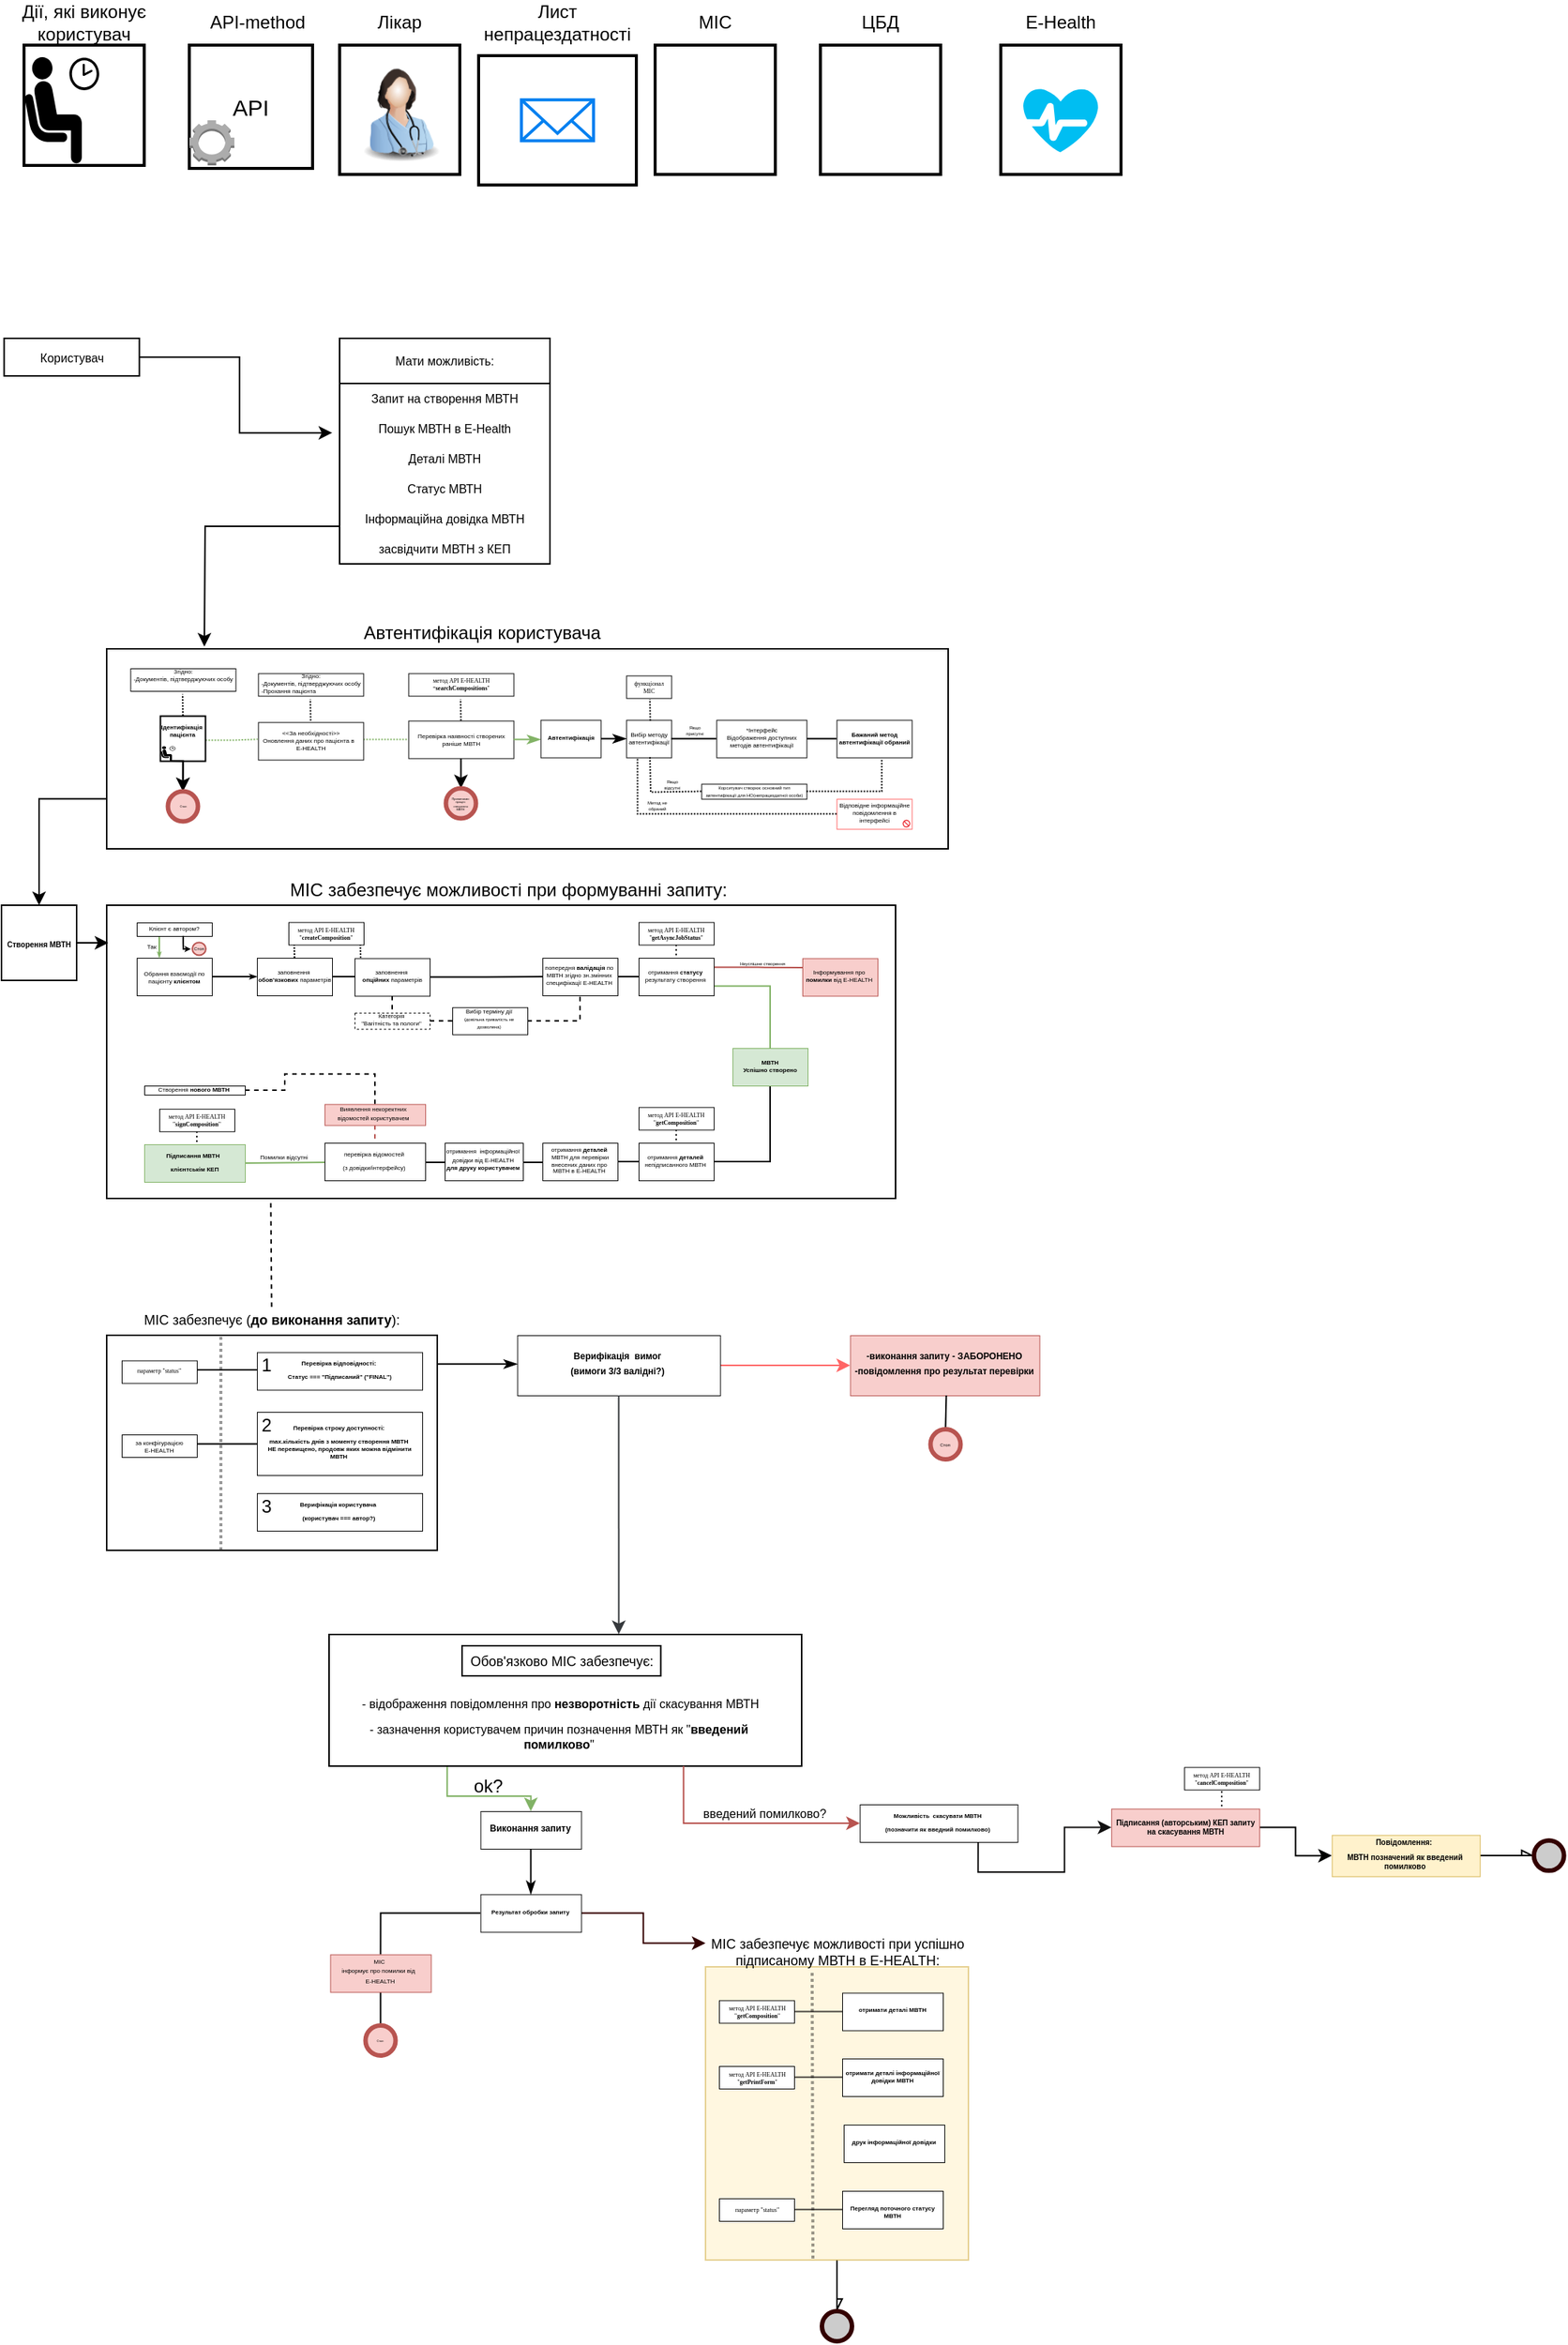 <mxfile version="23.1.5" type="github">
  <diagram name="Страница — 1" id="Yzd6xxbswRAlrRU4eSdG">
    <mxGraphModel dx="1434" dy="1949" grid="1" gridSize="10" guides="1" tooltips="1" connect="1" arrows="1" fold="1" page="1" pageScale="1" pageWidth="827" pageHeight="1169" math="0" shadow="0">
      <root>
        <mxCell id="0" />
        <mxCell id="1" parent="0" />
        <mxCell id="B_3r5BiEb7k1XSMj32hH-10" value="API-method" style="text;html=1;align=center;verticalAlign=middle;resizable=0;points=[];autosize=1;strokeColor=none;fillColor=none;" vertex="1" parent="1">
          <mxGeometry x="150" y="-1160" width="90" height="30" as="geometry" />
        </mxCell>
        <mxCell id="B_3r5BiEb7k1XSMj32hH-13" value="" style="whiteSpace=wrap;html=1;aspect=fixed;strokeWidth=2;" vertex="1" parent="1">
          <mxGeometry x="40" y="-1130" width="80" height="80" as="geometry" />
        </mxCell>
        <mxCell id="B_3r5BiEb7k1XSMj32hH-15" value="" style="shape=mxgraph.signs.people.waiting_room_1;html=1;pointerEvents=1;fillColor=#000000;strokeColor=none;verticalLabelPosition=bottom;verticalAlign=top;align=center;" vertex="1" parent="1">
          <mxGeometry x="40" y="-1122" width="50" height="72" as="geometry" />
        </mxCell>
        <mxCell id="B_3r5BiEb7k1XSMj32hH-20" value="Дії, які виконує користувач" style="text;html=1;align=center;verticalAlign=middle;whiteSpace=wrap;rounded=0;" vertex="1" parent="1">
          <mxGeometry x="30" y="-1160" width="100" height="30" as="geometry" />
        </mxCell>
        <mxCell id="B_3r5BiEb7k1XSMj32hH-21" value="API" style="whiteSpace=wrap;html=1;aspect=fixed;strokeWidth=2;fontSize=15;" vertex="1" parent="1">
          <mxGeometry x="150" y="-1130" width="82" height="82" as="geometry" />
        </mxCell>
        <mxCell id="B_3r5BiEb7k1XSMj32hH-22" value="" style="outlineConnect=0;dashed=0;verticalLabelPosition=bottom;verticalAlign=top;align=center;html=1;shape=mxgraph.aws3.human_intelligence_tasks_hit;fillColor=#ACACAC;gradientColor=none;" vertex="1" parent="1">
          <mxGeometry x="150" y="-1080" width="30" height="30" as="geometry" />
        </mxCell>
        <mxCell id="B_3r5BiEb7k1XSMj32hH-23" value="" style="rounded=0;whiteSpace=wrap;html=1;strokeWidth=2;" vertex="1" parent="1">
          <mxGeometry x="250" y="-1130" width="80" height="86" as="geometry" />
        </mxCell>
        <mxCell id="B_3r5BiEb7k1XSMj32hH-24" value="Лікар" style="text;html=1;align=center;verticalAlign=middle;whiteSpace=wrap;rounded=0;" vertex="1" parent="1">
          <mxGeometry x="260" y="-1160" width="60" height="30" as="geometry" />
        </mxCell>
        <mxCell id="B_3r5BiEb7k1XSMj32hH-26" value="" style="image;html=1;image=img/lib/clip_art/people/Nurse_Woman_128x128.png" vertex="1" parent="1">
          <mxGeometry x="255" y="-1123" width="70" height="72" as="geometry" />
        </mxCell>
        <mxCell id="B_3r5BiEb7k1XSMj32hH-28" value="" style="rounded=0;whiteSpace=wrap;html=1;strokeWidth=2;" vertex="1" parent="1">
          <mxGeometry x="342.5" y="-1123" width="105" height="86" as="geometry" />
        </mxCell>
        <mxCell id="B_3r5BiEb7k1XSMj32hH-29" value="Лист непрацездатності" style="text;html=1;align=center;verticalAlign=middle;whiteSpace=wrap;rounded=0;" vertex="1" parent="1">
          <mxGeometry x="350" y="-1160" width="90" height="30" as="geometry" />
        </mxCell>
        <mxCell id="B_3r5BiEb7k1XSMj32hH-31" value="" style="rounded=0;whiteSpace=wrap;html=1;strokeWidth=2;" vertex="1" parent="1">
          <mxGeometry x="460" y="-1130" width="80" height="86" as="geometry" />
        </mxCell>
        <mxCell id="B_3r5BiEb7k1XSMj32hH-32" value="МІС" style="text;html=1;align=center;verticalAlign=middle;whiteSpace=wrap;rounded=0;" vertex="1" parent="1">
          <mxGeometry x="470" y="-1160" width="60" height="30" as="geometry" />
        </mxCell>
        <mxCell id="B_3r5BiEb7k1XSMj32hH-34" value="" style="rounded=0;whiteSpace=wrap;html=1;strokeWidth=2;" vertex="1" parent="1">
          <mxGeometry x="570" y="-1130" width="80" height="86" as="geometry" />
        </mxCell>
        <mxCell id="B_3r5BiEb7k1XSMj32hH-35" value="ЦБД" style="text;html=1;align=center;verticalAlign=middle;whiteSpace=wrap;rounded=0;" vertex="1" parent="1">
          <mxGeometry x="580" y="-1160" width="60" height="30" as="geometry" />
        </mxCell>
        <mxCell id="B_3r5BiEb7k1XSMj32hH-37" value="" style="rounded=0;whiteSpace=wrap;html=1;strokeWidth=2;" vertex="1" parent="1">
          <mxGeometry x="690" y="-1130" width="80" height="86" as="geometry" />
        </mxCell>
        <mxCell id="B_3r5BiEb7k1XSMj32hH-38" value="E-Health" style="text;html=1;align=center;verticalAlign=middle;whiteSpace=wrap;rounded=0;" vertex="1" parent="1">
          <mxGeometry x="700" y="-1160" width="60" height="30" as="geometry" />
        </mxCell>
        <mxCell id="B_3r5BiEb7k1XSMj32hH-40" value="" style="verticalLabelPosition=bottom;html=1;verticalAlign=top;align=center;strokeColor=none;fillColor=#00BEF2;shape=mxgraph.azure.health_monitoring;" vertex="1" parent="1">
          <mxGeometry x="705" y="-1101.25" width="50" height="42.5" as="geometry" />
        </mxCell>
        <mxCell id="B_3r5BiEb7k1XSMj32hH-41" value="" style="shape=image;html=1;verticalAlign=top;verticalLabelPosition=bottom;labelBackgroundColor=#ffffff;imageAspect=0;aspect=fixed;image=https://cdn2.iconfinder.com/data/icons/whcompare-isometric-web-hosting-servers/50/database-128.png" vertex="1" parent="1">
          <mxGeometry x="575" y="-1120" width="70" height="70" as="geometry" />
        </mxCell>
        <mxCell id="B_3r5BiEb7k1XSMj32hH-42" value="" style="shape=image;html=1;verticalAlign=top;verticalLabelPosition=bottom;labelBackgroundColor=#ffffff;imageAspect=0;aspect=fixed;image=https://cdn1.iconfinder.com/data/icons/medic/128/Medical_Icon-12-128.png" vertex="1" parent="1">
          <mxGeometry x="468" y="-1118" width="64" height="64" as="geometry" />
        </mxCell>
        <mxCell id="B_3r5BiEb7k1XSMj32hH-43" value="" style="html=1;verticalLabelPosition=bottom;align=center;labelBackgroundColor=#ffffff;verticalAlign=top;strokeWidth=2;strokeColor=#0080F0;shadow=0;dashed=0;shape=mxgraph.ios7.icons.mail;" vertex="1" parent="1">
          <mxGeometry x="371" y="-1093.62" width="48" height="27.25" as="geometry" />
        </mxCell>
        <mxCell id="B_3r5BiEb7k1XSMj32hH-157" value="&lt;font style=&quot;font-size: 5px;&quot;&gt;Створення МВТН&lt;/font&gt;" style="whiteSpace=wrap;html=1;aspect=fixed;strokeWidth=1;fontSize=5;fontStyle=1" vertex="1" parent="1">
          <mxGeometry x="25" y="-558" width="50" height="50" as="geometry" />
        </mxCell>
        <mxCell id="B_3r5BiEb7k1XSMj32hH-160" value="" style="rounded=0;whiteSpace=wrap;html=1;strokeColor=#000000;" vertex="1" parent="1">
          <mxGeometry x="95" y="-558" width="525" height="195" as="geometry" />
        </mxCell>
        <mxCell id="B_3r5BiEb7k1XSMj32hH-162" value="МІС забезпечує можливості при формуванні запиту:" style="text;html=1;align=center;verticalAlign=middle;whiteSpace=wrap;rounded=0;" vertex="1" parent="1">
          <mxGeometry x="105" y="-579" width="515" height="21" as="geometry" />
        </mxCell>
        <mxCell id="B_3r5BiEb7k1XSMj32hH-179" style="edgeStyle=orthogonalEdgeStyle;rounded=0;orthogonalLoop=1;jettySize=auto;html=1;exitX=1;exitY=0.5;exitDx=0;exitDy=0;entryX=0;entryY=0.5;entryDx=0;entryDy=0;endArrow=classicThin;endFill=1;endSize=2;" edge="1" parent="1" source="B_3r5BiEb7k1XSMj32hH-163" target="B_3r5BiEb7k1XSMj32hH-175">
          <mxGeometry relative="1" as="geometry" />
        </mxCell>
        <mxCell id="B_3r5BiEb7k1XSMj32hH-163" value="Обрання взаємодії по пацієнту &lt;b&gt;клієнтом&lt;/b&gt;" style="rounded=0;whiteSpace=wrap;html=1;strokeWidth=0.5;fontSize=4;" vertex="1" parent="1">
          <mxGeometry x="115" y="-523" width="50" height="25" as="geometry" />
        </mxCell>
        <mxCell id="B_3r5BiEb7k1XSMj32hH-168" style="edgeStyle=orthogonalEdgeStyle;rounded=0;orthogonalLoop=1;jettySize=auto;html=1;fillColor=#d5e8d4;strokeColor=#82b366;endArrow=classicThin;endFill=1;endSize=1;" edge="1" parent="1">
          <mxGeometry relative="1" as="geometry">
            <mxPoint x="130" y="-533" as="sourcePoint" />
            <mxPoint x="130" y="-523" as="targetPoint" />
            <Array as="points">
              <mxPoint x="130" y="-537" />
            </Array>
          </mxGeometry>
        </mxCell>
        <mxCell id="B_3r5BiEb7k1XSMj32hH-164" value="Клієнт є автором?" style="rounded=0;whiteSpace=wrap;html=1;fontSize=4;strokeWidth=0.5;align=center;" vertex="1" parent="1">
          <mxGeometry x="115" y="-546.5" width="50" height="9" as="geometry" />
        </mxCell>
        <mxCell id="B_3r5BiEb7k1XSMj32hH-165" value="" style="shape=image;html=1;verticalAlign=top;verticalLabelPosition=bottom;labelBackgroundColor=#ffffff;imageAspect=0;aspect=fixed;image=https://cdn0.iconfinder.com/data/icons/google-material-design-3-0/48/ic_info_outline_48px-128.png" vertex="1" parent="1">
          <mxGeometry x="161" y="-541.5" width="4" height="4" as="geometry" />
        </mxCell>
        <mxCell id="B_3r5BiEb7k1XSMj32hH-169" value="Стоп" style="ellipse;whiteSpace=wrap;html=1;fontSize=3;strokeWidth=1;fillColor=#f8cecc;strokeColor=#b85450;" vertex="1" parent="1">
          <mxGeometry x="152" y="-533.25" width="9" height="8.5" as="geometry" />
        </mxCell>
        <mxCell id="B_3r5BiEb7k1XSMj32hH-172" style="edgeStyle=orthogonalEdgeStyle;rounded=0;orthogonalLoop=1;jettySize=auto;html=1;exitX=0.618;exitY=0.981;exitDx=0;exitDy=0;entryX=-0.117;entryY=0.516;entryDx=0;entryDy=0;entryPerimeter=0;endSize=1;exitPerimeter=0;" edge="1" parent="1" source="B_3r5BiEb7k1XSMj32hH-164" target="B_3r5BiEb7k1XSMj32hH-169">
          <mxGeometry relative="1" as="geometry">
            <Array as="points">
              <mxPoint x="146" y="-533" />
              <mxPoint x="146" y="-528" />
            </Array>
          </mxGeometry>
        </mxCell>
        <mxCell id="B_3r5BiEb7k1XSMj32hH-174" value="&lt;font style=&quot;font-size: 4px;&quot;&gt;Так&lt;/font&gt;" style="text;html=1;align=center;verticalAlign=middle;whiteSpace=wrap;rounded=0;" vertex="1" parent="1">
          <mxGeometry x="120" y="-536.25" width="10" height="6.5" as="geometry" />
        </mxCell>
        <mxCell id="B_3r5BiEb7k1XSMj32hH-185" style="edgeStyle=orthogonalEdgeStyle;rounded=0;orthogonalLoop=1;jettySize=auto;html=1;exitX=1;exitY=0.5;exitDx=0;exitDy=0;entryX=0;entryY=0.5;entryDx=0;entryDy=0;endArrow=none;endFill=0;" edge="1" parent="1" source="B_3r5BiEb7k1XSMj32hH-175" target="B_3r5BiEb7k1XSMj32hH-180">
          <mxGeometry relative="1" as="geometry" />
        </mxCell>
        <mxCell id="B_3r5BiEb7k1XSMj32hH-175" value="&amp;nbsp;заповнення&amp;nbsp; &amp;nbsp;&lt;b&gt;обов&#39;язкових&amp;nbsp;&lt;/b&gt;параметрів" style="rounded=0;whiteSpace=wrap;html=1;strokeWidth=0.5;fontSize=4;spacingTop=-2;spacingRight=1;" vertex="1" parent="1">
          <mxGeometry x="195" y="-523" width="50" height="25" as="geometry" />
        </mxCell>
        <mxCell id="B_3r5BiEb7k1XSMj32hH-176" value="&lt;span style=&quot;font-family: Cambria, serif; background-color: transparent; font-variant-numeric: normal; font-variant-east-asian: normal; font-variant-alternates: normal; font-variant-position: normal; vertical-align: baseline; font-size: 4px;&quot;&gt;метод API E-HEALTH &quot;&lt;b&gt;createComposition&lt;/b&gt;&quot;&lt;/span&gt;&lt;span style=&quot;font-size: 4px;&quot; id=&quot;docs-internal-guid-ad634652-7fff-c062-2280-e0095464c3ed&quot;&gt;&lt;/span&gt;" style="rounded=0;whiteSpace=wrap;html=1;fontSize=4;strokeWidth=0.5;" vertex="1" parent="1">
          <mxGeometry x="216" y="-546.75" width="50" height="15" as="geometry" />
        </mxCell>
        <mxCell id="B_3r5BiEb7k1XSMj32hH-177" value="" style="shape=image;html=1;verticalAlign=top;verticalLabelPosition=bottom;labelBackgroundColor=#ffffff;imageAspect=0;aspect=fixed;image=https://cdn0.iconfinder.com/data/icons/google-material-design-3-0/48/ic_info_outline_48px-128.png" vertex="1" parent="1">
          <mxGeometry x="261" y="-536.75" width="4" height="4" as="geometry" />
        </mxCell>
        <mxCell id="B_3r5BiEb7k1XSMj32hH-178" style="edgeStyle=orthogonalEdgeStyle;rounded=0;orthogonalLoop=1;jettySize=auto;html=1;entryX=0.497;entryY=1.218;entryDx=0;entryDy=0;entryPerimeter=0;strokeWidth=1;endArrow=none;endFill=0;dashed=1;dashPattern=1 1;" edge="1" parent="1">
          <mxGeometry relative="1" as="geometry">
            <mxPoint x="220" y="-523" as="sourcePoint" />
            <mxPoint x="219.79" y="-531.48" as="targetPoint" />
          </mxGeometry>
        </mxCell>
        <mxCell id="B_3r5BiEb7k1XSMj32hH-188" style="edgeStyle=orthogonalEdgeStyle;rounded=0;orthogonalLoop=1;jettySize=auto;html=1;exitX=1;exitY=0.5;exitDx=0;exitDy=0;entryX=0;entryY=0.5;entryDx=0;entryDy=0;endArrow=none;endFill=0;" edge="1" parent="1" source="B_3r5BiEb7k1XSMj32hH-180" target="B_3r5BiEb7k1XSMj32hH-186">
          <mxGeometry relative="1" as="geometry" />
        </mxCell>
        <mxCell id="B_3r5BiEb7k1XSMj32hH-191" style="edgeStyle=orthogonalEdgeStyle;rounded=0;orthogonalLoop=1;jettySize=auto;html=1;exitX=0.5;exitY=1;exitDx=0;exitDy=0;entryX=0.5;entryY=0;entryDx=0;entryDy=0;dashed=1;endArrow=none;endFill=0;" edge="1" parent="1" source="B_3r5BiEb7k1XSMj32hH-180" target="B_3r5BiEb7k1XSMj32hH-190">
          <mxGeometry relative="1" as="geometry" />
        </mxCell>
        <mxCell id="B_3r5BiEb7k1XSMj32hH-180" value="&amp;nbsp;заповнення&amp;nbsp; &amp;nbsp;&lt;b&gt;опційних&amp;nbsp;&lt;/b&gt;параметрів" style="rounded=0;whiteSpace=wrap;html=1;strokeWidth=0.5;fontSize=4;spacingTop=-2;spacingRight=1;" vertex="1" parent="1">
          <mxGeometry x="260" y="-522.75" width="50" height="25" as="geometry" />
        </mxCell>
        <mxCell id="B_3r5BiEb7k1XSMj32hH-184" style="edgeStyle=orthogonalEdgeStyle;rounded=0;orthogonalLoop=1;jettySize=auto;html=1;entryX=0.497;entryY=1.218;entryDx=0;entryDy=0;entryPerimeter=0;strokeWidth=1;endArrow=none;endFill=0;dashed=1;dashPattern=1 1;" edge="1" parent="1">
          <mxGeometry relative="1" as="geometry">
            <mxPoint x="264" y="-523" as="sourcePoint" />
            <mxPoint x="263.79" y="-531.48" as="targetPoint" />
          </mxGeometry>
        </mxCell>
        <mxCell id="B_3r5BiEb7k1XSMj32hH-203" style="edgeStyle=orthogonalEdgeStyle;rounded=0;orthogonalLoop=1;jettySize=auto;html=1;exitX=1;exitY=0.5;exitDx=0;exitDy=0;entryX=0;entryY=0.5;entryDx=0;entryDy=0;endArrow=none;endFill=0;" edge="1" parent="1" source="B_3r5BiEb7k1XSMj32hH-186" target="B_3r5BiEb7k1XSMj32hH-197">
          <mxGeometry relative="1" as="geometry" />
        </mxCell>
        <mxCell id="B_3r5BiEb7k1XSMj32hH-186" value="попередня &lt;b&gt;валідація&lt;/b&gt; по МВТН згідно зн.змінних специфікації E-HEALTH" style="rounded=0;whiteSpace=wrap;html=1;strokeWidth=0.5;fontSize=4;spacingTop=-2;spacingRight=1;" vertex="1" parent="1">
          <mxGeometry x="385" y="-523" width="50" height="25" as="geometry" />
        </mxCell>
        <mxCell id="B_3r5BiEb7k1XSMj32hH-193" style="edgeStyle=orthogonalEdgeStyle;rounded=0;orthogonalLoop=1;jettySize=auto;html=1;exitX=1;exitY=0.5;exitDx=0;exitDy=0;entryX=0.5;entryY=1;entryDx=0;entryDy=0;dashed=1;endArrow=none;endFill=0;" edge="1" parent="1" source="B_3r5BiEb7k1XSMj32hH-189" target="B_3r5BiEb7k1XSMj32hH-186">
          <mxGeometry relative="1" as="geometry" />
        </mxCell>
        <mxCell id="B_3r5BiEb7k1XSMj32hH-189" value="Вибір терміну дії&lt;br&gt;&lt;font style=&quot;font-size: 3px;&quot;&gt;(довільна тривалість не дозволена)&lt;/font&gt;" style="rounded=0;whiteSpace=wrap;html=1;strokeWidth=0.5;fontSize=4;spacingTop=-2;spacingRight=1;" vertex="1" parent="1">
          <mxGeometry x="325" y="-490.13" width="50" height="18" as="geometry" />
        </mxCell>
        <mxCell id="B_3r5BiEb7k1XSMj32hH-192" style="edgeStyle=orthogonalEdgeStyle;rounded=0;orthogonalLoop=1;jettySize=auto;html=1;exitX=1;exitY=0.5;exitDx=0;exitDy=0;entryX=0;entryY=0.5;entryDx=0;entryDy=0;endArrow=none;endFill=0;dashed=1;" edge="1" parent="1" source="B_3r5BiEb7k1XSMj32hH-190" target="B_3r5BiEb7k1XSMj32hH-189">
          <mxGeometry relative="1" as="geometry" />
        </mxCell>
        <mxCell id="B_3r5BiEb7k1XSMj32hH-190" value="Категорія &lt;br&gt;&quot;Вагітність та пологи&quot;" style="rounded=0;whiteSpace=wrap;html=1;strokeWidth=0.5;fontSize=4;spacingTop=-2;spacingRight=1;dashed=1;" vertex="1" parent="1">
          <mxGeometry x="260" y="-486.5" width="50" height="10.75" as="geometry" />
        </mxCell>
        <mxCell id="B_3r5BiEb7k1XSMj32hH-210" style="edgeStyle=orthogonalEdgeStyle;rounded=0;orthogonalLoop=1;jettySize=auto;html=1;exitX=0.5;exitY=1;exitDx=0;exitDy=0;entryX=1;entryY=0.5;entryDx=0;entryDy=0;endArrow=none;endFill=0;" edge="1" parent="1" source="B_3r5BiEb7k1XSMj32hH-196" target="B_3r5BiEb7k1XSMj32hH-209">
          <mxGeometry relative="1" as="geometry" />
        </mxCell>
        <mxCell id="B_3r5BiEb7k1XSMj32hH-196" value="&lt;b&gt;МВТН &lt;br&gt;Успішно створено&lt;/b&gt;" style="rounded=0;whiteSpace=wrap;html=1;strokeWidth=0.5;fontSize=4;spacingTop=-2;spacingRight=1;fillColor=#d5e8d4;strokeColor=#82b366;gradientColor=none;" vertex="1" parent="1">
          <mxGeometry x="511.5" y="-463" width="50" height="25" as="geometry" />
        </mxCell>
        <mxCell id="B_3r5BiEb7k1XSMj32hH-206" style="edgeStyle=orthogonalEdgeStyle;rounded=0;orthogonalLoop=1;jettySize=auto;html=1;exitX=1;exitY=0.25;exitDx=0;exitDy=0;entryX=0;entryY=0.25;entryDx=0;entryDy=0;endArrow=none;endFill=0;fillColor=#f8cecc;strokeColor=#b85450;" edge="1" parent="1" source="B_3r5BiEb7k1XSMj32hH-197" target="B_3r5BiEb7k1XSMj32hH-205">
          <mxGeometry relative="1" as="geometry" />
        </mxCell>
        <mxCell id="B_3r5BiEb7k1XSMj32hH-207" style="edgeStyle=orthogonalEdgeStyle;rounded=0;orthogonalLoop=1;jettySize=auto;html=1;exitX=1;exitY=0.75;exitDx=0;exitDy=0;entryX=0.5;entryY=0;entryDx=0;entryDy=0;fillColor=#d5e8d4;strokeColor=#82b366;endArrow=none;endFill=0;" edge="1" parent="1" source="B_3r5BiEb7k1XSMj32hH-197" target="B_3r5BiEb7k1XSMj32hH-196">
          <mxGeometry relative="1" as="geometry" />
        </mxCell>
        <mxCell id="B_3r5BiEb7k1XSMj32hH-197" value="отримання &lt;b&gt;статусу&lt;/b&gt; результату створення" style="rounded=0;whiteSpace=wrap;html=1;strokeWidth=0.5;fontSize=4;spacingTop=-2;spacingRight=1;" vertex="1" parent="1">
          <mxGeometry x="449" y="-523" width="50" height="25" as="geometry" />
        </mxCell>
        <mxCell id="B_3r5BiEb7k1XSMj32hH-202" style="edgeStyle=orthogonalEdgeStyle;rounded=0;orthogonalLoop=1;jettySize=auto;html=1;exitX=0.5;exitY=1;exitDx=0;exitDy=0;entryX=0.5;entryY=0;entryDx=0;entryDy=0;endArrow=none;endFill=0;dashed=1;dashPattern=1 2;" edge="1" parent="1" source="B_3r5BiEb7k1XSMj32hH-198" target="B_3r5BiEb7k1XSMj32hH-197">
          <mxGeometry relative="1" as="geometry" />
        </mxCell>
        <mxCell id="B_3r5BiEb7k1XSMj32hH-198" value="&lt;span style=&quot;font-family: Cambria, serif; background-color: transparent; font-variant-numeric: normal; font-variant-east-asian: normal; font-variant-alternates: normal; font-variant-position: normal; vertical-align: baseline; font-size: 4px;&quot;&gt;метод API E-HEALTH &quot;&lt;b&gt;getAsyncJobStatus&lt;/b&gt;&quot;&lt;/span&gt;&lt;span style=&quot;font-size: 4px;&quot; id=&quot;docs-internal-guid-ad634652-7fff-c062-2280-e0095464c3ed&quot;&gt;&lt;/span&gt;" style="rounded=0;whiteSpace=wrap;html=1;fontSize=4;strokeWidth=0.5;" vertex="1" parent="1">
          <mxGeometry x="449" y="-546.75" width="50" height="15" as="geometry" />
        </mxCell>
        <mxCell id="B_3r5BiEb7k1XSMj32hH-199" value="" style="shape=image;html=1;verticalAlign=top;verticalLabelPosition=bottom;labelBackgroundColor=#ffffff;imageAspect=0;aspect=fixed;image=https://cdn0.iconfinder.com/data/icons/google-material-design-3-0/48/ic_info_outline_48px-128.png" vertex="1" parent="1">
          <mxGeometry x="493.5" y="-536.75" width="4" height="4" as="geometry" />
        </mxCell>
        <mxCell id="B_3r5BiEb7k1XSMj32hH-205" value="Інформування про &lt;b&gt;помилки&lt;/b&gt; від E-HEALTH" style="rounded=0;whiteSpace=wrap;html=1;strokeWidth=0.5;fontSize=4;spacingTop=-2;spacingRight=1;strokeColor=#b85450;fillColor=#f8cecc;" vertex="1" parent="1">
          <mxGeometry x="558" y="-522.75" width="50" height="25" as="geometry" />
        </mxCell>
        <mxCell id="B_3r5BiEb7k1XSMj32hH-208" value="&lt;font style=&quot;font-size: 3px;&quot;&gt;Неуспішне створення&lt;/font&gt;" style="text;html=1;align=center;verticalAlign=middle;whiteSpace=wrap;rounded=0;fontSize=3;" vertex="1" parent="1">
          <mxGeometry x="507.5" y="-523.75" width="46.5" height="10" as="geometry" />
        </mxCell>
        <mxCell id="B_3r5BiEb7k1XSMj32hH-217" style="edgeStyle=orthogonalEdgeStyle;rounded=0;orthogonalLoop=1;jettySize=auto;html=1;exitX=0;exitY=0.5;exitDx=0;exitDy=0;entryX=1;entryY=0.5;entryDx=0;entryDy=0;endArrow=none;endFill=0;" edge="1" parent="1" source="B_3r5BiEb7k1XSMj32hH-209" target="B_3r5BiEb7k1XSMj32hH-215">
          <mxGeometry relative="1" as="geometry" />
        </mxCell>
        <mxCell id="B_3r5BiEb7k1XSMj32hH-209" value="отримання &lt;b&gt;деталей&lt;/b&gt; непідписанного МВТН&lt;span id=&quot;docs-internal-guid-28e175d6-7fff-a266-7383-a716b8694f1d&quot;&gt;&lt;/span&gt;&lt;span id=&quot;docs-internal-guid-28e175d6-7fff-a266-7383-a716b8694f1d&quot;&gt;&lt;/span&gt;&lt;span id=&quot;docs-internal-guid-28e175d6-7fff-a266-7383-a716b8694f1d&quot;&gt;&lt;/span&gt;" style="rounded=0;whiteSpace=wrap;html=1;strokeWidth=0.5;fontSize=4;spacingTop=-2;spacingRight=1;" vertex="1" parent="1">
          <mxGeometry x="449" y="-400" width="50" height="25" as="geometry" />
        </mxCell>
        <mxCell id="B_3r5BiEb7k1XSMj32hH-212" style="edgeStyle=orthogonalEdgeStyle;rounded=0;orthogonalLoop=1;jettySize=auto;html=1;exitX=0.5;exitY=1;exitDx=0;exitDy=0;entryX=0.5;entryY=0;entryDx=0;entryDy=0;endArrow=none;endFill=0;dashed=1;dashPattern=1 2;" edge="1" source="B_3r5BiEb7k1XSMj32hH-213" parent="1">
          <mxGeometry relative="1" as="geometry">
            <mxPoint x="474" y="-400" as="targetPoint" />
          </mxGeometry>
        </mxCell>
        <mxCell id="B_3r5BiEb7k1XSMj32hH-213" value="&lt;span style=&quot;font-family: Cambria, serif; background-color: transparent; font-variant-numeric: normal; font-variant-east-asian: normal; font-variant-alternates: normal; font-variant-position: normal; vertical-align: baseline; font-size: 4px;&quot;&gt;метод API E-HEALTH &quot;&lt;b&gt;getComposition&lt;/b&gt;&quot;&lt;/span&gt;&lt;span style=&quot;font-size: 4px;&quot; id=&quot;docs-internal-guid-ad634652-7fff-c062-2280-e0095464c3ed&quot;&gt;&lt;/span&gt;" style="rounded=0;whiteSpace=wrap;html=1;fontSize=4;strokeWidth=0.5;" vertex="1" parent="1">
          <mxGeometry x="449" y="-423.75" width="50" height="15" as="geometry" />
        </mxCell>
        <mxCell id="B_3r5BiEb7k1XSMj32hH-214" value="" style="shape=image;html=1;verticalAlign=top;verticalLabelPosition=bottom;labelBackgroundColor=#ffffff;imageAspect=0;aspect=fixed;image=https://cdn0.iconfinder.com/data/icons/google-material-design-3-0/48/ic_info_outline_48px-128.png" vertex="1" parent="1">
          <mxGeometry x="493.5" y="-413.75" width="4" height="4" as="geometry" />
        </mxCell>
        <mxCell id="B_3r5BiEb7k1XSMj32hH-215" value="&lt;p style=&quot;line-height: 120%;&quot;&gt;отримання&amp;nbsp;&lt;b&gt;деталей&lt;br&gt;&lt;/b&gt;&amp;nbsp;МВТН для перевірки внесених даних про МВТН в E-HEALTH&lt;span id=&quot;docs-internal-guid-28e175d6-7fff-a266-7383-a716b8694f1d&quot;&gt;&lt;/span&gt;&lt;/p&gt;" style="rounded=0;whiteSpace=wrap;html=1;strokeWidth=0.5;fontSize=4;spacingTop=-2;spacingRight=1;" vertex="1" parent="1">
          <mxGeometry x="385" y="-400" width="50" height="25" as="geometry" />
        </mxCell>
        <mxCell id="B_3r5BiEb7k1XSMj32hH-218" style="edgeStyle=orthogonalEdgeStyle;rounded=0;orthogonalLoop=1;jettySize=auto;html=1;exitX=0;exitY=0.5;exitDx=0;exitDy=0;entryX=1;entryY=0.5;entryDx=0;entryDy=0;endArrow=none;endFill=0;" edge="1" target="B_3r5BiEb7k1XSMj32hH-219" parent="1">
          <mxGeometry relative="1" as="geometry">
            <mxPoint x="385" y="-387" as="sourcePoint" />
          </mxGeometry>
        </mxCell>
        <mxCell id="B_3r5BiEb7k1XSMj32hH-219" value="&lt;p style=&quot;line-height: 130%;&quot;&gt;&lt;br style=&quot;border-color: var(--border-color);&quot;&gt;&lt;span style=&quot;border-color: var(--border-color);&quot; id=&quot;docs-internal-guid-f334110e-7fff-0cb6-ec30-127490c3843a&quot;&gt;&lt;/span&gt;&lt;span id=&quot;docs-internal-guid-f334110e-7fff-0cb6-ec30-127490c3843a&quot;&gt;отримання&amp;nbsp; інформаційної довідки від E-HEALTH&lt;br&gt;&lt;b&gt;для друку користувачем&lt;/b&gt;&lt;br&gt;&lt;/span&gt;&lt;/p&gt;" style="rounded=0;whiteSpace=wrap;html=1;strokeWidth=0.5;fontSize=4;spacingTop=-2;spacingRight=1;verticalAlign=bottom;" vertex="1" parent="1">
          <mxGeometry x="320" y="-400" width="52" height="25" as="geometry" />
        </mxCell>
        <mxCell id="B_3r5BiEb7k1XSMj32hH-222" style="edgeStyle=orthogonalEdgeStyle;rounded=0;orthogonalLoop=1;jettySize=auto;html=1;exitX=0;exitY=0.5;exitDx=0;exitDy=0;entryX=1;entryY=0.5;entryDx=0;entryDy=0;endArrow=none;endFill=0;" edge="1" target="B_3r5BiEb7k1XSMj32hH-223" parent="1">
          <mxGeometry relative="1" as="geometry">
            <mxPoint x="320" y="-387" as="sourcePoint" />
          </mxGeometry>
        </mxCell>
        <mxCell id="B_3r5BiEb7k1XSMj32hH-223" value="&lt;p style=&quot;line-height: 130%;&quot;&gt;&lt;span id=&quot;docs-internal-guid-f334110e-7fff-0cb6-ec30-127490c3843a&quot;&gt;перевірка відомостей&lt;/span&gt;&lt;/p&gt;&lt;p style=&quot;line-height: 130%;&quot;&gt;&lt;span style=&quot;background-color: initial;&quot;&gt;(з довідки/інтерфейсу)&lt;/span&gt;&lt;/p&gt;" style="rounded=0;whiteSpace=wrap;html=1;strokeWidth=0.5;fontSize=4;spacingTop=-2;spacingRight=1;verticalAlign=bottom;" vertex="1" parent="1">
          <mxGeometry x="240" y="-400" width="67" height="25" as="geometry" />
        </mxCell>
        <mxCell id="B_3r5BiEb7k1XSMj32hH-224" style="edgeStyle=orthogonalEdgeStyle;rounded=0;orthogonalLoop=1;jettySize=auto;html=1;exitX=0;exitY=0.5;exitDx=0;exitDy=0;entryX=1;entryY=0.5;entryDx=0;entryDy=0;endArrow=none;endFill=0;fillColor=#d5e8d4;strokeColor=#82b366;" edge="1" target="B_3r5BiEb7k1XSMj32hH-225" parent="1">
          <mxGeometry relative="1" as="geometry">
            <mxPoint x="240" y="-387" as="sourcePoint" />
          </mxGeometry>
        </mxCell>
        <mxCell id="B_3r5BiEb7k1XSMj32hH-225" value="&lt;p style=&quot;line-height: 110%;&quot;&gt;&lt;b&gt;&lt;span id=&quot;docs-internal-guid-16b82bf8-7fff-a27b-f42e-724ba546f94e&quot;&gt;&lt;/span&gt;Підписання МВТН&amp;nbsp;&lt;/b&gt;&lt;/p&gt;&lt;p style=&quot;line-height: 110%;&quot;&gt;&lt;b&gt;&amp;nbsp;клієнтськім КЕП&lt;/b&gt;&lt;/p&gt;" style="rounded=0;whiteSpace=wrap;html=1;strokeWidth=0.5;fontSize=4;spacingTop=-2;spacingRight=1;verticalAlign=bottom;fillColor=#d5e8d4;strokeColor=#82b366;" vertex="1" parent="1">
          <mxGeometry x="120" y="-399" width="67" height="25" as="geometry" />
        </mxCell>
        <mxCell id="B_3r5BiEb7k1XSMj32hH-227" value="&lt;font style=&quot;font-size: 4px;&quot;&gt;Помилки відсутні&lt;/font&gt;" style="text;html=1;align=center;verticalAlign=bottom;whiteSpace=wrap;rounded=0;" vertex="1" parent="1">
          <mxGeometry x="193" y="-394" width="40" height="10" as="geometry" />
        </mxCell>
        <mxCell id="B_3r5BiEb7k1XSMj32hH-228" style="edgeStyle=orthogonalEdgeStyle;rounded=0;orthogonalLoop=1;jettySize=auto;html=1;exitX=0.5;exitY=1;exitDx=0;exitDy=0;entryX=0.5;entryY=0;entryDx=0;entryDy=0;endArrow=none;endFill=0;dashed=1;dashPattern=1 2;" edge="1" source="B_3r5BiEb7k1XSMj32hH-229" parent="1">
          <mxGeometry relative="1" as="geometry">
            <mxPoint x="155" y="-398.87" as="targetPoint" />
          </mxGeometry>
        </mxCell>
        <mxCell id="B_3r5BiEb7k1XSMj32hH-229" value="&lt;span style=&quot;font-family: Cambria, serif; background-color: transparent; font-variant-numeric: normal; font-variant-east-asian: normal; font-variant-alternates: normal; font-variant-position: normal; vertical-align: baseline; font-size: 4px;&quot;&gt;метод API E-HEALTH &quot;&lt;b&gt;signComposition&lt;/b&gt;&quot;&lt;/span&gt;&lt;span style=&quot;font-size: 4px;&quot; id=&quot;docs-internal-guid-ad634652-7fff-c062-2280-e0095464c3ed&quot;&gt;&lt;/span&gt;" style="rounded=0;whiteSpace=wrap;html=1;fontSize=4;strokeWidth=0.5;" vertex="1" parent="1">
          <mxGeometry x="130" y="-422.62" width="50" height="15" as="geometry" />
        </mxCell>
        <mxCell id="B_3r5BiEb7k1XSMj32hH-230" value="" style="shape=image;html=1;verticalAlign=top;verticalLabelPosition=bottom;labelBackgroundColor=#ffffff;imageAspect=0;aspect=fixed;image=https://cdn0.iconfinder.com/data/icons/google-material-design-3-0/48/ic_info_outline_48px-128.png" vertex="1" parent="1">
          <mxGeometry x="174.5" y="-412.62" width="4" height="4" as="geometry" />
        </mxCell>
        <mxCell id="B_3r5BiEb7k1XSMj32hH-233" style="edgeStyle=orthogonalEdgeStyle;rounded=0;orthogonalLoop=1;jettySize=auto;html=1;exitX=0.5;exitY=1;exitDx=0;exitDy=0;entryX=0.5;entryY=0;entryDx=0;entryDy=0;dashed=1;endArrow=none;endFill=0;fillColor=#f8cecc;strokeColor=#b85450;" edge="1" parent="1" source="B_3r5BiEb7k1XSMj32hH-232" target="B_3r5BiEb7k1XSMj32hH-223">
          <mxGeometry relative="1" as="geometry" />
        </mxCell>
        <mxCell id="B_3r5BiEb7k1XSMj32hH-236" style="edgeStyle=orthogonalEdgeStyle;rounded=0;orthogonalLoop=1;jettySize=auto;html=1;exitX=0.5;exitY=0;exitDx=0;exitDy=0;entryX=1;entryY=0.5;entryDx=0;entryDy=0;endArrow=none;endFill=0;dashed=1;" edge="1" parent="1" source="B_3r5BiEb7k1XSMj32hH-232" target="B_3r5BiEb7k1XSMj32hH-234">
          <mxGeometry relative="1" as="geometry" />
        </mxCell>
        <mxCell id="B_3r5BiEb7k1XSMj32hH-232" value="&lt;p style=&quot;line-height: 130%;&quot;&gt;Виявлення некоректних&amp;nbsp; відомостей користувачем&amp;nbsp;&lt;/p&gt;" style="rounded=0;whiteSpace=wrap;html=1;strokeWidth=0.5;fontSize=4;spacingTop=-2;spacingRight=1;verticalAlign=middle;fillColor=#f8cecc;strokeColor=#b85450;" vertex="1" parent="1">
          <mxGeometry x="240" y="-425.75" width="67" height="14" as="geometry" />
        </mxCell>
        <mxCell id="B_3r5BiEb7k1XSMj32hH-234" value="&lt;p style=&quot;line-height: 130%;&quot;&gt;&lt;br&gt;&lt;/p&gt;&lt;p style=&quot;line-height: 130%;&quot;&gt;Створення &lt;b&gt;нового МВТН&lt;/b&gt;&lt;/p&gt;&lt;p style=&quot;line-height: 130%;&quot;&gt;&lt;br&gt;&lt;/p&gt;" style="rounded=0;whiteSpace=wrap;html=1;strokeWidth=0.5;fontSize=4;spacingTop=-2;spacingRight=1;verticalAlign=middle;" vertex="1" parent="1">
          <mxGeometry x="120" y="-438" width="67" height="6" as="geometry" />
        </mxCell>
        <mxCell id="B_3r5BiEb7k1XSMj32hH-235" style="edgeStyle=orthogonalEdgeStyle;rounded=0;orthogonalLoop=1;jettySize=auto;html=1;exitX=0.5;exitY=1;exitDx=0;exitDy=0;" edge="1" parent="1" source="B_3r5BiEb7k1XSMj32hH-234" target="B_3r5BiEb7k1XSMj32hH-234">
          <mxGeometry relative="1" as="geometry" />
        </mxCell>
        <mxCell id="B_3r5BiEb7k1XSMj32hH-414" style="edgeStyle=orthogonalEdgeStyle;rounded=0;orthogonalLoop=1;jettySize=auto;html=1;exitX=0.5;exitY=1;exitDx=0;exitDy=0;entryX=0.5;entryY=0;entryDx=0;entryDy=0;endArrow=async;endFill=0;" edge="1" parent="1" source="B_3r5BiEb7k1XSMj32hH-241" target="B_3r5BiEb7k1XSMj32hH-412">
          <mxGeometry relative="1" as="geometry" />
        </mxCell>
        <mxCell id="B_3r5BiEb7k1XSMj32hH-241" value="" style="rounded=0;whiteSpace=wrap;html=1;strokeColor=#d6b656;opacity=60;fillColor=#fff2cc;" vertex="1" parent="1">
          <mxGeometry x="493.5" y="148" width="175" height="195" as="geometry" />
        </mxCell>
        <mxCell id="B_3r5BiEb7k1XSMj32hH-242" value="МІС забезпечує можливості при успішно підписаному МВТН в E-HEALTH:" style="text;html=1;align=center;verticalAlign=middle;whiteSpace=wrap;rounded=0;fontSize=9;" vertex="1" parent="1">
          <mxGeometry x="493.5" y="127" width="175" height="21" as="geometry" />
        </mxCell>
        <mxCell id="B_3r5BiEb7k1XSMj32hH-301" style="edgeStyle=orthogonalEdgeStyle;rounded=0;orthogonalLoop=1;jettySize=auto;html=1;exitX=0;exitY=0.5;exitDx=0;exitDy=0;entryX=0.5;entryY=0;entryDx=0;entryDy=0;endArrow=none;endFill=0;" edge="1" parent="1" source="B_3r5BiEb7k1XSMj32hH-297" target="B_3r5BiEb7k1XSMj32hH-299">
          <mxGeometry relative="1" as="geometry" />
        </mxCell>
        <mxCell id="B_3r5BiEb7k1XSMj32hH-402" style="edgeStyle=orthogonalEdgeStyle;rounded=0;orthogonalLoop=1;jettySize=auto;html=1;exitX=1;exitY=0.5;exitDx=0;exitDy=0;entryX=0;entryY=0.25;entryDx=0;entryDy=0;fillColor=#d5e8d4;strokeColor=#330000;" edge="1" parent="1" source="B_3r5BiEb7k1XSMj32hH-297" target="B_3r5BiEb7k1XSMj32hH-242">
          <mxGeometry relative="1" as="geometry" />
        </mxCell>
        <mxCell id="B_3r5BiEb7k1XSMj32hH-297" value="&lt;p style=&quot;line-height: 130%;&quot;&gt;&lt;b style=&quot;border-color: var(--border-color);&quot;&gt;Результат обробки запиту&lt;/b&gt;&lt;br&gt;&lt;/p&gt;" style="rounded=0;whiteSpace=wrap;html=1;strokeWidth=0.5;fontSize=4;spacingTop=-2;spacingRight=1;verticalAlign=top;" vertex="1" parent="1">
          <mxGeometry x="343.75" y="99.75" width="67" height="25" as="geometry" />
        </mxCell>
        <mxCell id="B_3r5BiEb7k1XSMj32hH-304" style="edgeStyle=orthogonalEdgeStyle;rounded=0;orthogonalLoop=1;jettySize=auto;html=1;exitX=0.5;exitY=1;exitDx=0;exitDy=0;entryX=0.5;entryY=0;entryDx=0;entryDy=0;endArrow=none;endFill=0;" edge="1" parent="1" source="B_3r5BiEb7k1XSMj32hH-299" target="B_3r5BiEb7k1XSMj32hH-303">
          <mxGeometry relative="1" as="geometry" />
        </mxCell>
        <mxCell id="B_3r5BiEb7k1XSMj32hH-299" value="&lt;p style=&quot;line-height: 60%;&quot;&gt;&lt;span&gt;МІС&amp;nbsp;&lt;/span&gt;&lt;/p&gt;&lt;p style=&quot;line-height: 60%;&quot;&gt;&lt;span&gt;інформує про помилки від&amp;nbsp;&amp;nbsp;&lt;/span&gt;&lt;/p&gt;&lt;p style=&quot;line-height: 60%;&quot;&gt;&lt;span&gt;E-HEALTH&lt;/span&gt;&lt;/p&gt;" style="rounded=0;whiteSpace=wrap;html=1;strokeWidth=0.5;fontSize=4;spacingTop=-2;spacingRight=1;verticalAlign=bottom;fillColor=#f8cecc;strokeColor=#b85450;fontStyle=0" vertex="1" parent="1">
          <mxGeometry x="243.75" y="139.75" width="67" height="25" as="geometry" />
        </mxCell>
        <mxCell id="B_3r5BiEb7k1XSMj32hH-302" value="" style="ellipse;whiteSpace=wrap;html=1;fontSize=16;strokeWidth=3;fillColor=#f8cecc;strokeColor=#b85450;" vertex="1" parent="1">
          <mxGeometry x="267.25" y="187" width="20" height="20" as="geometry" />
        </mxCell>
        <mxCell id="B_3r5BiEb7k1XSMj32hH-303" value="&lt;font style=&quot;font-size: 2px;&quot;&gt;Стоп&lt;br&gt;&lt;/font&gt;" style="text;html=1;align=center;verticalAlign=middle;whiteSpace=wrap;rounded=0;fontSize=2;" vertex="1" parent="1">
          <mxGeometry x="272.25" y="186" width="10" height="22" as="geometry" />
        </mxCell>
        <mxCell id="B_3r5BiEb7k1XSMj32hH-306" value="&lt;p style=&quot;line-height: 110%; font-size: 4px;&quot;&gt;&lt;b style=&quot;font-size: 4px;&quot;&gt;отримати деталі МВТН&lt;/b&gt;&lt;/p&gt;" style="rounded=0;whiteSpace=wrap;html=1;strokeWidth=0.5;fontSize=4;spacingTop=-2;spacingRight=1;verticalAlign=middle;" vertex="1" parent="1">
          <mxGeometry x="584.5" y="165.25" width="67" height="25" as="geometry" />
        </mxCell>
        <mxCell id="B_3r5BiEb7k1XSMj32hH-321" style="edgeStyle=orthogonalEdgeStyle;rounded=0;orthogonalLoop=1;jettySize=auto;html=1;exitX=1;exitY=0.5;exitDx=0;exitDy=0;entryX=0;entryY=0.5;entryDx=0;entryDy=0;endArrow=none;endFill=0;opacity=70;" edge="1" parent="1" source="B_3r5BiEb7k1XSMj32hH-308" target="B_3r5BiEb7k1XSMj32hH-306">
          <mxGeometry relative="1" as="geometry" />
        </mxCell>
        <mxCell id="B_3r5BiEb7k1XSMj32hH-308" value="&lt;span style=&quot;font-family: Cambria, serif; background-color: transparent; font-variant-numeric: normal; font-variant-east-asian: normal; font-variant-alternates: normal; font-variant-position: normal; vertical-align: baseline; font-size: 4px;&quot;&gt;метод API E-HEALTH &quot;&lt;b&gt;getComposition&lt;/b&gt;&quot;&lt;/span&gt;&lt;span style=&quot;font-size: 4px;&quot; id=&quot;docs-internal-guid-ad634652-7fff-c062-2280-e0095464c3ed&quot;&gt;&lt;/span&gt;" style="rounded=0;whiteSpace=wrap;html=1;fontSize=4;strokeWidth=0.5;" vertex="1" parent="1">
          <mxGeometry x="502.5" y="170.25" width="50" height="15" as="geometry" />
        </mxCell>
        <mxCell id="B_3r5BiEb7k1XSMj32hH-309" value="" style="shape=image;html=1;verticalAlign=top;verticalLabelPosition=bottom;labelBackgroundColor=#ffffff;imageAspect=0;aspect=fixed;image=https://cdn0.iconfinder.com/data/icons/google-material-design-3-0/48/ic_info_outline_48px-128.png" vertex="1" parent="1">
          <mxGeometry x="547.5" y="180.75" width="4" height="4" as="geometry" />
        </mxCell>
        <mxCell id="B_3r5BiEb7k1XSMj32hH-310" value="&lt;span style=&quot;font-family: Cambria, serif; background-color: transparent; font-variant-numeric: normal; font-variant-east-asian: normal; font-variant-alternates: normal; font-variant-position: normal; vertical-align: baseline; font-size: 4px;&quot;&gt;метод API E-HEALTH &quot;&lt;b&gt;getPrintForm&lt;/b&gt;&quot;&lt;/span&gt;&lt;span style=&quot;font-size: 4px;&quot; id=&quot;docs-internal-guid-ad634652-7fff-c062-2280-e0095464c3ed&quot;&gt;&lt;/span&gt;" style="rounded=0;whiteSpace=wrap;html=1;fontSize=4;strokeWidth=0.5;" vertex="1" parent="1">
          <mxGeometry x="502.5" y="214" width="50" height="15" as="geometry" />
        </mxCell>
        <mxCell id="B_3r5BiEb7k1XSMj32hH-311" value="" style="shape=image;html=1;verticalAlign=top;verticalLabelPosition=bottom;labelBackgroundColor=#ffffff;imageAspect=0;aspect=fixed;image=https://cdn0.iconfinder.com/data/icons/google-material-design-3-0/48/ic_info_outline_48px-128.png" vertex="1" parent="1">
          <mxGeometry x="547.5" y="224" width="4" height="4" as="geometry" />
        </mxCell>
        <mxCell id="B_3r5BiEb7k1XSMj32hH-312" value="&lt;font face=&quot;Cambria, serif&quot;&gt;параметр &quot;status&quot;&lt;/font&gt;" style="rounded=0;whiteSpace=wrap;html=1;fontSize=4;strokeWidth=0.5;" vertex="1" parent="1">
          <mxGeometry x="502.5" y="302" width="50" height="15" as="geometry" />
        </mxCell>
        <mxCell id="B_3r5BiEb7k1XSMj32hH-313" value="" style="shape=image;html=1;verticalAlign=top;verticalLabelPosition=bottom;labelBackgroundColor=#ffffff;imageAspect=0;aspect=fixed;image=https://cdn0.iconfinder.com/data/icons/google-material-design-3-0/48/ic_info_outline_48px-128.png" vertex="1" parent="1">
          <mxGeometry x="547.5" y="312" width="4" height="4" as="geometry" />
        </mxCell>
        <mxCell id="B_3r5BiEb7k1XSMj32hH-316" value="" style="endArrow=none;dashed=1;html=1;dashPattern=1 1;strokeWidth=2;rounded=0;entryX=0.139;entryY=0.01;entryDx=0;entryDy=0;entryPerimeter=0;exitX=0.14;exitY=0.995;exitDx=0;exitDy=0;exitPerimeter=0;opacity=40;" edge="1" parent="1">
          <mxGeometry width="50" height="50" relative="1" as="geometry">
            <mxPoint x="565" y="342.025" as="sourcePoint" />
            <mxPoint x="564.475" y="149.95" as="targetPoint" />
          </mxGeometry>
        </mxCell>
        <mxCell id="B_3r5BiEb7k1XSMj32hH-317" value="&lt;p style=&quot;line-height: 110%;&quot;&gt;&lt;b&gt;отримати деталі інформаційної довідки МВТН&lt;/b&gt;&lt;/p&gt;" style="rounded=0;whiteSpace=wrap;html=1;strokeWidth=0.5;fontSize=4;spacingTop=-2;spacingRight=1;verticalAlign=middle;" vertex="1" parent="1">
          <mxGeometry x="584.5" y="209" width="67" height="25" as="geometry" />
        </mxCell>
        <mxCell id="B_3r5BiEb7k1XSMj32hH-318" value="&lt;p style=&quot;line-height: 110%;&quot;&gt;&lt;b&gt;друк інформаційної довідки&lt;/b&gt;&lt;/p&gt;" style="rounded=0;whiteSpace=wrap;html=1;strokeWidth=0.5;fontSize=4;spacingTop=-2;spacingRight=1;verticalAlign=middle;" vertex="1" parent="1">
          <mxGeometry x="585.5" y="253" width="67" height="25" as="geometry" />
        </mxCell>
        <mxCell id="B_3r5BiEb7k1XSMj32hH-319" value="&lt;p style=&quot;line-height: 110%;&quot;&gt;&lt;b&gt;Перегляд поточного статусу МВТН&lt;/b&gt;&lt;/p&gt;" style="rounded=0;whiteSpace=wrap;html=1;strokeWidth=0.5;fontSize=4;spacingTop=-2;spacingRight=1;verticalAlign=bottom;" vertex="1" parent="1">
          <mxGeometry x="584.5" y="297" width="67" height="25" as="geometry" />
        </mxCell>
        <mxCell id="B_3r5BiEb7k1XSMj32hH-322" style="edgeStyle=orthogonalEdgeStyle;rounded=0;orthogonalLoop=1;jettySize=auto;html=1;exitX=1;exitY=0.5;exitDx=0;exitDy=0;entryX=0;entryY=0.5;entryDx=0;entryDy=0;endArrow=none;endFill=0;opacity=70;" edge="1" parent="1">
          <mxGeometry relative="1" as="geometry">
            <mxPoint x="552.5" y="221.38" as="sourcePoint" />
            <mxPoint x="584.5" y="221.38" as="targetPoint" />
          </mxGeometry>
        </mxCell>
        <mxCell id="B_3r5BiEb7k1XSMj32hH-323" style="edgeStyle=orthogonalEdgeStyle;rounded=0;orthogonalLoop=1;jettySize=auto;html=1;exitX=1;exitY=0.5;exitDx=0;exitDy=0;entryX=0;entryY=0.5;entryDx=0;entryDy=0;endArrow=none;endFill=0;opacity=70;" edge="1" parent="1">
          <mxGeometry relative="1" as="geometry">
            <mxPoint x="552.5" y="309.37" as="sourcePoint" />
            <mxPoint x="584.5" y="309.37" as="targetPoint" />
          </mxGeometry>
        </mxCell>
        <mxCell id="B_3r5BiEb7k1XSMj32hH-344" value="" style="rounded=0;whiteSpace=wrap;html=1;" vertex="1" parent="1">
          <mxGeometry x="95" y="-272" width="220" height="143" as="geometry" />
        </mxCell>
        <mxCell id="B_3r5BiEb7k1XSMj32hH-345" value="МІС забезпечує (&lt;b&gt;до виконання запиту&lt;/b&gt;):" style="text;html=1;align=center;verticalAlign=middle;whiteSpace=wrap;rounded=0;fontSize=9;" vertex="1" parent="1">
          <mxGeometry x="95" y="-293" width="220" height="21" as="geometry" />
        </mxCell>
        <mxCell id="B_3r5BiEb7k1XSMj32hH-346" value="&lt;p style=&quot;line-height: 110%; font-size: 4px;&quot;&gt;&lt;b style=&quot;font-size: 4px;&quot;&gt;Перевірка відповідності:&lt;/b&gt;&lt;/p&gt;&lt;p style=&quot;line-height: 110%; font-size: 4px;&quot;&gt;&lt;b style=&quot;font-size: 4px;&quot;&gt;&amp;nbsp;Статус === &quot;Підписаний&quot; (&quot;FINAL&quot;)&lt;/b&gt;&lt;/p&gt;" style="rounded=0;whiteSpace=wrap;html=1;strokeWidth=0.5;fontSize=4;spacingTop=-2;spacingRight=1;verticalAlign=middle;" vertex="1" parent="1">
          <mxGeometry x="195" y="-260.75" width="110" height="25" as="geometry" />
        </mxCell>
        <mxCell id="B_3r5BiEb7k1XSMj32hH-358" style="edgeStyle=orthogonalEdgeStyle;rounded=0;orthogonalLoop=1;jettySize=auto;html=1;exitX=1;exitY=0.5;exitDx=0;exitDy=0;endArrow=none;endFill=0;" edge="1" parent="1" source="B_3r5BiEb7k1XSMj32hH-352">
          <mxGeometry relative="1" as="geometry">
            <mxPoint x="195" y="-249" as="targetPoint" />
            <Array as="points">
              <mxPoint x="155" y="-249" />
              <mxPoint x="176" y="-249" />
            </Array>
          </mxGeometry>
        </mxCell>
        <mxCell id="B_3r5BiEb7k1XSMj32hH-352" value="&lt;font face=&quot;Cambria, serif&quot;&gt;параметр &quot;status&quot;&lt;/font&gt;" style="rounded=0;whiteSpace=wrap;html=1;fontSize=4;strokeWidth=0.5;" vertex="1" parent="1">
          <mxGeometry x="105" y="-255.25" width="50" height="15" as="geometry" />
        </mxCell>
        <mxCell id="B_3r5BiEb7k1XSMj32hH-353" value="" style="shape=image;html=1;verticalAlign=top;verticalLabelPosition=bottom;labelBackgroundColor=#ffffff;imageAspect=0;aspect=fixed;image=https://cdn0.iconfinder.com/data/icons/google-material-design-3-0/48/ic_info_outline_48px-128.png" vertex="1" parent="1">
          <mxGeometry x="150" y="-244.25" width="4" height="4" as="geometry" />
        </mxCell>
        <mxCell id="B_3r5BiEb7k1XSMj32hH-354" value="" style="endArrow=none;dashed=1;html=1;dashPattern=1 1;strokeWidth=2;rounded=0;entryX=0.139;entryY=0.01;entryDx=0;entryDy=0;entryPerimeter=0;opacity=40;" edge="1" parent="1">
          <mxGeometry width="50" height="50" relative="1" as="geometry">
            <mxPoint x="171" y="-129" as="sourcePoint" />
            <mxPoint x="170.975" y="-272.54" as="targetPoint" />
          </mxGeometry>
        </mxCell>
        <mxCell id="B_3r5BiEb7k1XSMj32hH-359" value="Перевірка строку доступності:&#xa;&#xa;mах.кількість днів з моменту створення МВТН&#xa; НЕ перевищено, продовж яких можна відмінити МВТН" style="rounded=0;strokeWidth=0.5;fontSize=4;spacingTop=-2;spacingRight=1;verticalAlign=middle;whiteSpace=wrap;fontStyle=1;spacing=1;" vertex="1" parent="1">
          <mxGeometry x="195" y="-221" width="110" height="42" as="geometry" />
        </mxCell>
        <mxCell id="B_3r5BiEb7k1XSMj32hH-360" value="&lt;p style=&quot;line-height: 110%; font-size: 4px;&quot;&gt;&lt;b&gt;Верифікація користувача&amp;nbsp;&lt;/b&gt;&lt;/p&gt;&lt;p style=&quot;line-height: 110%; font-size: 4px;&quot;&gt;&lt;b&gt;(користувач === автор?)&lt;/b&gt;&lt;/p&gt;" style="rounded=0;whiteSpace=wrap;html=1;strokeWidth=0.5;fontSize=4;spacingTop=-2;spacingRight=1;verticalAlign=middle;" vertex="1" parent="1">
          <mxGeometry x="195" y="-167" width="110" height="25" as="geometry" />
        </mxCell>
        <mxCell id="B_3r5BiEb7k1XSMj32hH-361" style="edgeStyle=orthogonalEdgeStyle;rounded=0;orthogonalLoop=1;jettySize=auto;html=1;exitX=1;exitY=0.5;exitDx=0;exitDy=0;endArrow=none;endFill=0;" edge="1" source="B_3r5BiEb7k1XSMj32hH-362" parent="1">
          <mxGeometry relative="1" as="geometry">
            <mxPoint x="195" y="-199.75" as="targetPoint" />
            <Array as="points">
              <mxPoint x="155" y="-199.75" />
              <mxPoint x="176" y="-199.75" />
            </Array>
          </mxGeometry>
        </mxCell>
        <mxCell id="B_3r5BiEb7k1XSMj32hH-362" value="за конфігурацією &lt;br&gt;E-HEALTH" style="rounded=0;whiteSpace=wrap;html=1;fontSize=4;strokeWidth=0.5;" vertex="1" parent="1">
          <mxGeometry x="105" y="-206" width="50" height="15" as="geometry" />
        </mxCell>
        <mxCell id="B_3r5BiEb7k1XSMj32hH-363" value="" style="shape=image;html=1;verticalAlign=top;verticalLabelPosition=bottom;labelBackgroundColor=#ffffff;imageAspect=0;aspect=fixed;image=https://cdn0.iconfinder.com/data/icons/google-material-design-3-0/48/ic_info_outline_48px-128.png" vertex="1" parent="1">
          <mxGeometry x="150" y="-195" width="4" height="4" as="geometry" />
        </mxCell>
        <mxCell id="B_3r5BiEb7k1XSMj32hH-403" style="edgeStyle=orthogonalEdgeStyle;rounded=0;orthogonalLoop=1;jettySize=auto;html=1;exitX=0.5;exitY=1;exitDx=0;exitDy=0;entryX=0.5;entryY=0;entryDx=0;entryDy=0;endArrow=classicThin;endFill=1;" edge="1" parent="1" source="B_3r5BiEb7k1XSMj32hH-364" target="B_3r5BiEb7k1XSMj32hH-297">
          <mxGeometry relative="1" as="geometry" />
        </mxCell>
        <mxCell id="B_3r5BiEb7k1XSMj32hH-364" value="&lt;p style=&quot;line-height: 130%;&quot;&gt;&lt;b&gt;&lt;font style=&quot;font-size: 6px;&quot;&gt;Виконання запиту&lt;/font&gt;&lt;/b&gt;&lt;/p&gt;" style="rounded=0;whiteSpace=wrap;html=1;strokeWidth=0.5;fontSize=4;spacingTop=-2;spacingRight=1;verticalAlign=middle;" vertex="1" parent="1">
          <mxGeometry x="343.75" y="44.5" width="67" height="25" as="geometry" />
        </mxCell>
        <mxCell id="B_3r5BiEb7k1XSMj32hH-365" value="1" style="text;html=1;align=center;verticalAlign=middle;whiteSpace=wrap;rounded=0;" vertex="1" parent="1">
          <mxGeometry x="183.5" y="-261" width="35" height="17.75" as="geometry" />
        </mxCell>
        <mxCell id="B_3r5BiEb7k1XSMj32hH-366" value="2" style="text;html=1;align=center;verticalAlign=middle;whiteSpace=wrap;rounded=0;" vertex="1" parent="1">
          <mxGeometry x="183.5" y="-221" width="35" height="17.75" as="geometry" />
        </mxCell>
        <mxCell id="B_3r5BiEb7k1XSMj32hH-367" value="3" style="text;html=1;align=center;verticalAlign=middle;whiteSpace=wrap;rounded=0;" vertex="1" parent="1">
          <mxGeometry x="183.5" y="-167" width="35" height="17.75" as="geometry" />
        </mxCell>
        <mxCell id="B_3r5BiEb7k1XSMj32hH-386" style="edgeStyle=orthogonalEdgeStyle;rounded=0;orthogonalLoop=1;jettySize=auto;html=1;exitX=0.25;exitY=1;exitDx=0;exitDy=0;entryX=0.5;entryY=0;entryDx=0;entryDy=0;fillColor=#d5e8d4;strokeColor=#82b366;" edge="1" parent="1" source="B_3r5BiEb7k1XSMj32hH-377" target="B_3r5BiEb7k1XSMj32hH-364">
          <mxGeometry relative="1" as="geometry" />
        </mxCell>
        <mxCell id="B_3r5BiEb7k1XSMj32hH-387" style="edgeStyle=orthogonalEdgeStyle;rounded=0;orthogonalLoop=1;jettySize=auto;html=1;exitX=0.75;exitY=1;exitDx=0;exitDy=0;entryX=0;entryY=0.5;entryDx=0;entryDy=0;fillColor=#f8cecc;strokeColor=#121111;" edge="1" parent="1" source="B_3r5BiEb7k1XSMj32hH-416" target="B_3r5BiEb7k1XSMj32hH-381">
          <mxGeometry relative="1" as="geometry" />
        </mxCell>
        <mxCell id="B_3r5BiEb7k1XSMj32hH-377" value="" style="rounded=0;whiteSpace=wrap;html=1;" vertex="1" parent="1">
          <mxGeometry x="243" y="-73" width="314.5" height="87.5" as="geometry" />
        </mxCell>
        <mxCell id="B_3r5BiEb7k1XSMj32hH-378" value="Обов&#39;язково МІС забезпечує:" style="rounded=0;whiteSpace=wrap;html=1;fontSize=9;" vertex="1" parent="1">
          <mxGeometry x="331.5" y="-65.5" width="132.25" height="20" as="geometry" />
        </mxCell>
        <mxCell id="B_3r5BiEb7k1XSMj32hH-379" value="- відображення повідомлення про &lt;b&gt;незворотність&lt;/b&gt; дії скасування МВТН" style="text;html=1;align=center;verticalAlign=middle;whiteSpace=wrap;rounded=0;fontSize=8;" vertex="1" parent="1">
          <mxGeometry x="255.5" y="-30.75" width="282" height="8" as="geometry" />
        </mxCell>
        <mxCell id="B_3r5BiEb7k1XSMj32hH-380" value="- зазначення користувачем причин позначення МВТН як &quot;&lt;b&gt;введений помилково&lt;/b&gt;&quot;" style="text;html=1;align=center;verticalAlign=middle;whiteSpace=wrap;rounded=0;fontSize=8;" vertex="1" parent="1">
          <mxGeometry x="255.25" y="-13.75" width="282" height="17" as="geometry" />
        </mxCell>
        <mxCell id="B_3r5BiEb7k1XSMj32hH-409" style="edgeStyle=orthogonalEdgeStyle;rounded=0;orthogonalLoop=1;jettySize=auto;html=1;exitX=1;exitY=0.5;exitDx=0;exitDy=0;entryX=0;entryY=0.5;entryDx=0;entryDy=0;" edge="1" parent="1" source="B_3r5BiEb7k1XSMj32hH-381" target="B_3r5BiEb7k1XSMj32hH-405">
          <mxGeometry relative="1" as="geometry" />
        </mxCell>
        <mxCell id="B_3r5BiEb7k1XSMj32hH-381" value="&lt;p style=&quot;line-height: 110%; font-size: 5px;&quot;&gt;&lt;b style=&quot;font-size: 5px;&quot;&gt;Підписання (авторським) КЕП запиту на скасування МВТН&lt;/b&gt;&lt;/p&gt;" style="rounded=0;whiteSpace=wrap;html=1;strokeWidth=0.5;fontSize=5;spacingTop=-2;spacingRight=1;verticalAlign=bottom;fillColor=#f8cecc;strokeColor=#b85450;" vertex="1" parent="1">
          <mxGeometry x="763.57" y="42.81" width="98.5" height="25" as="geometry" />
        </mxCell>
        <mxCell id="B_3r5BiEb7k1XSMj32hH-382" style="edgeStyle=orthogonalEdgeStyle;rounded=0;orthogonalLoop=1;jettySize=auto;html=1;exitX=0.5;exitY=1;exitDx=0;exitDy=0;entryX=0.5;entryY=0;entryDx=0;entryDy=0;endArrow=none;endFill=0;dashed=1;dashPattern=1 2;" edge="1" parent="1">
          <mxGeometry relative="1" as="geometry">
            <mxPoint x="837.07" y="31.19" as="sourcePoint" />
            <mxPoint x="837.07" y="41.94" as="targetPoint" />
          </mxGeometry>
        </mxCell>
        <mxCell id="B_3r5BiEb7k1XSMj32hH-383" value="&lt;span style=&quot;font-family: Cambria, serif; background-color: transparent; font-variant-numeric: normal; font-variant-east-asian: normal; font-variant-alternates: normal; font-variant-position: normal; vertical-align: baseline; font-size: 4px;&quot;&gt;метод API E-HEALTH &quot;&lt;b&gt;cancelComposition&lt;/b&gt;&quot;&lt;/span&gt;&lt;span style=&quot;font-size: 4px;&quot; id=&quot;docs-internal-guid-ad634652-7fff-c062-2280-e0095464c3ed&quot;&gt;&lt;/span&gt;" style="rounded=0;whiteSpace=wrap;html=1;fontSize=4;strokeWidth=0.5;" vertex="1" parent="1">
          <mxGeometry x="812.07" y="15.19" width="50" height="15" as="geometry" />
        </mxCell>
        <mxCell id="B_3r5BiEb7k1XSMj32hH-384" value="" style="shape=image;html=1;verticalAlign=top;verticalLabelPosition=bottom;labelBackgroundColor=#ffffff;imageAspect=0;aspect=fixed;image=https://cdn0.iconfinder.com/data/icons/google-material-design-3-0/48/ic_info_outline_48px-128.png" vertex="1" parent="1">
          <mxGeometry x="857.57" y="26.19" width="4" height="4" as="geometry" />
        </mxCell>
        <mxCell id="B_3r5BiEb7k1XSMj32hH-388" value="ok?" style="text;html=1;align=center;verticalAlign=middle;whiteSpace=wrap;rounded=0;" vertex="1" parent="1">
          <mxGeometry x="328.75" y="22.5" width="40" height="10" as="geometry" />
        </mxCell>
        <mxCell id="B_3r5BiEb7k1XSMj32hH-389" value="введений помилково?" style="text;html=1;align=center;verticalAlign=middle;whiteSpace=wrap;rounded=0;fontSize=8;" vertex="1" parent="1">
          <mxGeometry x="480" y="43.5" width="105.75" height="5.62" as="geometry" />
        </mxCell>
        <mxCell id="B_3r5BiEb7k1XSMj32hH-391" style="edgeStyle=orthogonalEdgeStyle;rounded=0;orthogonalLoop=1;jettySize=auto;html=1;exitX=1;exitY=0.5;exitDx=0;exitDy=0;entryX=0;entryY=0.5;entryDx=0;entryDy=0;fillColor=#ffcccc;strokeColor=#FF6666;" edge="1" source="B_3r5BiEb7k1XSMj32hH-392" target="B_3r5BiEb7k1XSMj32hH-393" parent="1">
          <mxGeometry relative="1" as="geometry" />
        </mxCell>
        <mxCell id="B_3r5BiEb7k1XSMj32hH-392" value="&lt;p style=&quot;line-height: 130%;&quot;&gt;&lt;b&gt;&lt;font style=&quot;font-size: 6px;&quot;&gt;Верифікація&amp;nbsp; вимог&lt;/font&gt;&lt;/b&gt;&lt;/p&gt;&lt;p style=&quot;line-height: 130%;&quot;&gt;&lt;b&gt;&lt;font style=&quot;font-size: 6px;&quot;&gt;(вимоги 3/3 валідні?)&lt;/font&gt;&lt;/b&gt;&lt;/p&gt;" style="rounded=0;whiteSpace=wrap;html=1;strokeWidth=0.5;fontSize=4;spacingTop=-2;spacingRight=1;verticalAlign=middle;" vertex="1" parent="1">
          <mxGeometry x="368.25" y="-272" width="135" height="40" as="geometry" />
        </mxCell>
        <mxCell id="B_3r5BiEb7k1XSMj32hH-393" value="&lt;p style=&quot;line-height: 130%;&quot;&gt;&lt;span style=&quot;font-size: 6px;&quot;&gt;&lt;b&gt;-виконання запиту - ЗАБОРОНЕНО&lt;/b&gt;&lt;/span&gt;&lt;/p&gt;&lt;p style=&quot;line-height: 130%;&quot;&gt;&lt;span style=&quot;font-size: 6px;&quot;&gt;&lt;b&gt;-повідомлення про результат перевірки&lt;/b&gt;&lt;/span&gt;&lt;/p&gt;" style="rounded=0;whiteSpace=wrap;html=1;strokeWidth=0.5;fontSize=4;spacingTop=-2;spacingRight=1;verticalAlign=middle;fillColor=#f8cecc;strokeColor=#b85450;" vertex="1" parent="1">
          <mxGeometry x="589.75" y="-272" width="126" height="40" as="geometry" />
        </mxCell>
        <mxCell id="B_3r5BiEb7k1XSMj32hH-394" style="edgeStyle=orthogonalEdgeStyle;rounded=0;orthogonalLoop=1;jettySize=auto;html=1;exitX=0.5;exitY=1;exitDx=0;exitDy=0;entryX=0.5;entryY=0;entryDx=0;entryDy=0;endArrow=none;endFill=0;" edge="1" target="B_3r5BiEb7k1XSMj32hH-396" parent="1">
          <mxGeometry relative="1" as="geometry">
            <mxPoint x="653.75" y="-232" as="sourcePoint" />
          </mxGeometry>
        </mxCell>
        <mxCell id="B_3r5BiEb7k1XSMj32hH-395" value="" style="ellipse;whiteSpace=wrap;html=1;fontSize=16;strokeWidth=3;fillColor=#f8cecc;strokeColor=#b85450;" vertex="1" parent="1">
          <mxGeometry x="643.25" y="-209.5" width="20" height="20" as="geometry" />
        </mxCell>
        <mxCell id="B_3r5BiEb7k1XSMj32hH-396" value="&lt;font style=&quot;font-size: 3px;&quot;&gt;Стоп&lt;br style=&quot;font-size: 3px;&quot;&gt;&lt;/font&gt;" style="text;html=1;align=center;verticalAlign=middle;whiteSpace=wrap;rounded=0;fontSize=3;" vertex="1" parent="1">
          <mxGeometry x="648.25" y="-210.5" width="10" height="22" as="geometry" />
        </mxCell>
        <mxCell id="B_3r5BiEb7k1XSMj32hH-398" value="" style="endArrow=none;dashed=1;html=1;rounded=0;exitX=0.499;exitY=0.1;exitDx=0;exitDy=0;entryX=0.208;entryY=1.004;entryDx=0;entryDy=0;entryPerimeter=0;exitPerimeter=0;" edge="1" parent="1" source="B_3r5BiEb7k1XSMj32hH-345" target="B_3r5BiEb7k1XSMj32hH-160">
          <mxGeometry width="50" height="50" relative="1" as="geometry">
            <mxPoint x="220" y="-293" as="sourcePoint" />
            <mxPoint x="218.5" y="-353" as="targetPoint" />
          </mxGeometry>
        </mxCell>
        <mxCell id="B_3r5BiEb7k1XSMj32hH-399" style="edgeStyle=orthogonalEdgeStyle;rounded=0;orthogonalLoop=1;jettySize=auto;html=1;exitX=0.998;exitY=0.134;exitDx=0;exitDy=0;entryX=0;entryY=0.479;entryDx=0;entryDy=0;exitPerimeter=0;entryPerimeter=0;endArrow=classicThin;endFill=1;" edge="1" parent="1" source="B_3r5BiEb7k1XSMj32hH-344" target="B_3r5BiEb7k1XSMj32hH-392">
          <mxGeometry relative="1" as="geometry" />
        </mxCell>
        <mxCell id="B_3r5BiEb7k1XSMj32hH-400" style="edgeStyle=orthogonalEdgeStyle;rounded=0;orthogonalLoop=1;jettySize=auto;html=1;exitX=0.5;exitY=1;exitDx=0;exitDy=0;entryX=0.613;entryY=-0.003;entryDx=0;entryDy=0;entryPerimeter=0;fillColor=#cdeb8b;strokeColor=#36393d;" edge="1" parent="1" source="B_3r5BiEb7k1XSMj32hH-392" target="B_3r5BiEb7k1XSMj32hH-377">
          <mxGeometry relative="1" as="geometry" />
        </mxCell>
        <mxCell id="B_3r5BiEb7k1XSMj32hH-411" style="edgeStyle=orthogonalEdgeStyle;rounded=0;orthogonalLoop=1;jettySize=auto;html=1;exitX=1;exitY=0.5;exitDx=0;exitDy=0;entryX=0;entryY=0.5;entryDx=0;entryDy=0;endArrow=async;endFill=0;" edge="1" parent="1" source="B_3r5BiEb7k1XSMj32hH-405" target="B_3r5BiEb7k1XSMj32hH-410">
          <mxGeometry relative="1" as="geometry" />
        </mxCell>
        <mxCell id="B_3r5BiEb7k1XSMj32hH-405" value="&lt;p style=&quot;line-height: 110%; font-size: 5px;&quot;&gt;&lt;b style=&quot;font-size: 5px;&quot;&gt;Повідомлення:&amp;nbsp;&lt;/b&gt;&lt;/p&gt;&lt;p style=&quot;line-height: 110%; font-size: 5px;&quot;&gt;&lt;b style=&quot;font-size: 5px;&quot;&gt;МВТН позначений як введений помилково&lt;/b&gt;&lt;/p&gt;" style="rounded=0;whiteSpace=wrap;html=1;strokeWidth=0.5;fontSize=5;spacingTop=-2;spacingRight=1;verticalAlign=middle;fillColor=#fff2cc;strokeColor=#d6b656;" vertex="1" parent="1">
          <mxGeometry x="910.32" y="60.31" width="98.5" height="27.5" as="geometry" />
        </mxCell>
        <mxCell id="B_3r5BiEb7k1XSMj32hH-410" value="" style="ellipse;whiteSpace=wrap;html=1;fontSize=16;strokeWidth=3;fillColor=#CCCCCC;strokeColor=#330000;" vertex="1" parent="1">
          <mxGeometry x="1044.82" y="64.06" width="20" height="20" as="geometry" />
        </mxCell>
        <mxCell id="B_3r5BiEb7k1XSMj32hH-412" value="" style="ellipse;whiteSpace=wrap;html=1;fontSize=16;strokeWidth=3;fillColor=#CCCCCC;strokeColor=#330000;" vertex="1" parent="1">
          <mxGeometry x="571" y="377" width="20" height="20" as="geometry" />
        </mxCell>
        <mxCell id="B_3r5BiEb7k1XSMj32hH-417" value="" style="edgeStyle=orthogonalEdgeStyle;rounded=0;orthogonalLoop=1;jettySize=auto;html=1;exitX=0.75;exitY=1;exitDx=0;exitDy=0;entryX=0;entryY=0.5;entryDx=0;entryDy=0;fillColor=#f8cecc;strokeColor=#b85450;" edge="1" parent="1" source="B_3r5BiEb7k1XSMj32hH-377" target="B_3r5BiEb7k1XSMj32hH-416">
          <mxGeometry relative="1" as="geometry">
            <mxPoint x="479" y="15" as="sourcePoint" />
            <mxPoint x="619" y="52" as="targetPoint" />
          </mxGeometry>
        </mxCell>
        <mxCell id="B_3r5BiEb7k1XSMj32hH-416" value="&lt;p style=&quot;line-height: 110%; font-size: 4px;&quot;&gt;&lt;b style=&quot;font-size: 4px;&quot;&gt;Можливість&amp;nbsp; скасувати МВТН&lt;/b&gt;&lt;/p&gt;&lt;p style=&quot;line-height: 110%; font-size: 4px;&quot;&gt;&lt;b style=&quot;font-size: 4px;&quot;&gt;(позначити як введний помилково)&lt;/b&gt;&lt;/p&gt;" style="rounded=0;whiteSpace=wrap;html=1;strokeWidth=0.5;fontSize=4;spacingTop=-2;spacingRight=1;verticalAlign=middle;" vertex="1" parent="1">
          <mxGeometry x="596.19" y="40" width="105" height="25" as="geometry" />
        </mxCell>
        <mxCell id="B_3r5BiEb7k1XSMj32hH-418" style="edgeStyle=orthogonalEdgeStyle;rounded=0;orthogonalLoop=1;jettySize=auto;html=1;exitX=1;exitY=0.5;exitDx=0;exitDy=0;entryX=0.002;entryY=0.133;entryDx=0;entryDy=0;entryPerimeter=0;" edge="1" parent="1" source="B_3r5BiEb7k1XSMj32hH-157" target="B_3r5BiEb7k1XSMj32hH-160">
          <mxGeometry relative="1" as="geometry" />
        </mxCell>
        <mxCell id="B_3r5BiEb7k1XSMj32hH-419" value="Автентифікація користувача" style="text;html=1;align=center;verticalAlign=middle;whiteSpace=wrap;rounded=0;" vertex="1" parent="1">
          <mxGeometry x="210" y="-750" width="270" height="21" as="geometry" />
        </mxCell>
        <mxCell id="B_3r5BiEb7k1XSMj32hH-465" style="edgeStyle=orthogonalEdgeStyle;rounded=0;orthogonalLoop=1;jettySize=auto;html=1;exitX=0;exitY=0.75;exitDx=0;exitDy=0;entryX=0.5;entryY=0;entryDx=0;entryDy=0;" edge="1" parent="1" source="B_3r5BiEb7k1XSMj32hH-420" target="B_3r5BiEb7k1XSMj32hH-157">
          <mxGeometry relative="1" as="geometry" />
        </mxCell>
        <mxCell id="B_3r5BiEb7k1XSMj32hH-420" value="" style="rounded=0;whiteSpace=wrap;html=1;" vertex="1" parent="1">
          <mxGeometry x="95" y="-728.5" width="560" height="133" as="geometry" />
        </mxCell>
        <mxCell id="B_3r5BiEb7k1XSMj32hH-421" style="edgeStyle=orthogonalEdgeStyle;rounded=0;orthogonalLoop=1;jettySize=auto;html=1;exitX=1;exitY=0.5;exitDx=0;exitDy=0;fillColor=#d5e8d4;strokeColor=#82b366;curved=0;dashed=1;dashPattern=1 1;entryX=-0.005;entryY=0.416;entryDx=0;entryDy=0;entryPerimeter=0;endArrow=none;endFill=0;" edge="1" parent="1">
          <mxGeometry relative="1" as="geometry">
            <mxPoint x="195.4" y="-668.35" as="targetPoint" />
            <mxPoint x="160.75" y="-667.75" as="sourcePoint" />
            <Array as="points">
              <mxPoint x="177.75" y="-667.75" />
            </Array>
          </mxGeometry>
        </mxCell>
        <mxCell id="B_3r5BiEb7k1XSMj32hH-422" value="" style="whiteSpace=wrap;html=1;aspect=fixed;strokeWidth=1;" vertex="1" parent="1">
          <mxGeometry x="130.75" y="-683.75" width="30" height="30" as="geometry" />
        </mxCell>
        <mxCell id="B_3r5BiEb7k1XSMj32hH-423" style="edgeStyle=orthogonalEdgeStyle;rounded=0;orthogonalLoop=1;jettySize=auto;html=1;exitX=0.695;exitY=0.98;exitDx=0;exitDy=0;exitPerimeter=0;entryX=0.5;entryY=0;entryDx=0;entryDy=0;" edge="1" source="B_3r5BiEb7k1XSMj32hH-425" target="B_3r5BiEb7k1XSMj32hH-432" parent="1">
          <mxGeometry relative="1" as="geometry" />
        </mxCell>
        <mxCell id="B_3r5BiEb7k1XSMj32hH-424" style="edgeStyle=orthogonalEdgeStyle;rounded=0;orthogonalLoop=1;jettySize=auto;html=1;exitX=0.695;exitY=0.98;exitDx=0;exitDy=0;exitPerimeter=0;entryX=0.5;entryY=0;entryDx=0;entryDy=0;" edge="1" source="B_3r5BiEb7k1XSMj32hH-425" target="B_3r5BiEb7k1XSMj32hH-432" parent="1">
          <mxGeometry relative="1" as="geometry" />
        </mxCell>
        <mxCell id="B_3r5BiEb7k1XSMj32hH-425" value="" style="shape=mxgraph.signs.people.waiting_room_1;html=1;pointerEvents=1;fillColor=#000000;strokeColor=none;verticalLabelPosition=bottom;verticalAlign=top;align=center;" vertex="1" parent="1">
          <mxGeometry x="130.75" y="-663.75" width="10" height="10" as="geometry" />
        </mxCell>
        <mxCell id="B_3r5BiEb7k1XSMj32hH-426" value="Ідентифікація&amp;nbsp;&lt;br style=&quot;font-size: 4px;&quot;&gt;пацієнта" style="text;html=1;align=center;verticalAlign=middle;whiteSpace=wrap;rounded=0;fontSize=4;fontStyle=1" vertex="1" parent="1">
          <mxGeometry x="138.25" y="-675.75" width="15" height="4" as="geometry" />
        </mxCell>
        <mxCell id="B_3r5BiEb7k1XSMj32hH-427" style="edgeStyle=orthogonalEdgeStyle;rounded=0;orthogonalLoop=1;jettySize=auto;html=1;exitX=1;exitY=0.5;exitDx=0;exitDy=0;fillColor=#d5e8d4;strokeColor=#82b366;dashed=1;dashPattern=1 1;endArrow=none;endFill=0;" edge="1" parent="1">
          <mxGeometry relative="1" as="geometry">
            <mxPoint x="295.75" y="-667.367" as="targetPoint" />
            <mxPoint x="265.75" y="-668.25" as="sourcePoint" />
          </mxGeometry>
        </mxCell>
        <mxCell id="B_3r5BiEb7k1XSMj32hH-428" value="&lt;font style=&quot;font-size: 4px;&quot;&gt;&amp;lt;&amp;lt;За необхідності&amp;gt;&amp;gt; &lt;br&gt;Оновлення даних про пацієнта в&amp;nbsp; &amp;nbsp; E-HEALTH&lt;/font&gt;" style="rounded=0;whiteSpace=wrap;html=1;strokeWidth=0.5;fontSize=4;" vertex="1" parent="1">
          <mxGeometry x="195.75" y="-679.75" width="70" height="25" as="geometry" />
        </mxCell>
        <mxCell id="B_3r5BiEb7k1XSMj32hH-429" value="&lt;font style=&quot;font-size: 4px;&quot;&gt;Згідно: &lt;br&gt;-Документів, підтверджуючих особу&lt;br&gt;&lt;br&gt;&lt;/font&gt;" style="rounded=0;whiteSpace=wrap;html=1;fontSize=4;strokeWidth=0.5;" vertex="1" parent="1">
          <mxGeometry x="110.75" y="-715.5" width="70" height="15" as="geometry" />
        </mxCell>
        <mxCell id="B_3r5BiEb7k1XSMj32hH-430" value="" style="shape=image;html=1;verticalAlign=top;verticalLabelPosition=bottom;labelBackgroundColor=#ffffff;imageAspect=0;aspect=fixed;image=https://cdn0.iconfinder.com/data/icons/google-material-design-3-0/48/ic_info_outline_48px-128.png" vertex="1" parent="1">
          <mxGeometry x="175.75" y="-705.5" width="5" height="5" as="geometry" />
        </mxCell>
        <mxCell id="B_3r5BiEb7k1XSMj32hH-431" style="edgeStyle=orthogonalEdgeStyle;rounded=0;orthogonalLoop=1;jettySize=auto;html=1;exitX=0.5;exitY=0;exitDx=0;exitDy=0;entryX=0.497;entryY=1.218;entryDx=0;entryDy=0;entryPerimeter=0;strokeWidth=1;endArrow=none;endFill=0;dashed=1;dashPattern=1 1;" edge="1" parent="1">
          <mxGeometry relative="1" as="geometry">
            <mxPoint x="145.75" y="-684" as="sourcePoint" />
            <mxPoint x="145.54" y="-698.23" as="targetPoint" />
          </mxGeometry>
        </mxCell>
        <mxCell id="B_3r5BiEb7k1XSMj32hH-432" value="" style="ellipse;whiteSpace=wrap;html=1;fontSize=16;strokeWidth=3;fillColor=#f8cecc;strokeColor=#b85450;" vertex="1" parent="1">
          <mxGeometry x="135.75" y="-633.75" width="20" height="20" as="geometry" />
        </mxCell>
        <mxCell id="B_3r5BiEb7k1XSMj32hH-433" style="edgeStyle=orthogonalEdgeStyle;rounded=0;orthogonalLoop=1;jettySize=auto;html=1;exitX=0.5;exitY=1;exitDx=0;exitDy=0;entryX=0.5;entryY=0;entryDx=0;entryDy=0;" edge="1" source="B_3r5BiEb7k1XSMj32hH-434" target="B_3r5BiEb7k1XSMj32hH-438" parent="1">
          <mxGeometry relative="1" as="geometry" />
        </mxCell>
        <mxCell id="B_3r5BiEb7k1XSMj32hH-434" value="Перевірка наявності створених раніше МВТН" style="rounded=0;whiteSpace=wrap;html=1;strokeWidth=0.5;fontSize=4;" vertex="1" parent="1">
          <mxGeometry x="295.75" y="-680.75" width="70" height="25" as="geometry" />
        </mxCell>
        <mxCell id="B_3r5BiEb7k1XSMj32hH-435" value="&lt;span style=&quot;font-family: Cambria, serif; background-color: transparent; font-variant-numeric: normal; font-variant-east-asian: normal; font-variant-alternates: normal; font-variant-position: normal; vertical-align: baseline; font-size: 4px;&quot;&gt;метод API E-HEALTH “&lt;b&gt;searchCompositions&lt;/b&gt;&quot;&lt;/span&gt;&lt;span style=&quot;font-size: 4px;&quot; id=&quot;docs-internal-guid-ad634652-7fff-c062-2280-e0095464c3ed&quot;&gt;&lt;/span&gt;" style="rounded=0;whiteSpace=wrap;html=1;fontSize=4;strokeWidth=0.5;" vertex="1" parent="1">
          <mxGeometry x="295.75" y="-712.25" width="70" height="15" as="geometry" />
        </mxCell>
        <mxCell id="B_3r5BiEb7k1XSMj32hH-436" value="" style="shape=image;html=1;verticalAlign=top;verticalLabelPosition=bottom;labelBackgroundColor=#ffffff;imageAspect=0;aspect=fixed;image=https://cdn0.iconfinder.com/data/icons/google-material-design-3-0/48/ic_info_outline_48px-128.png" vertex="1" parent="1">
          <mxGeometry x="360.75" y="-702.25" width="5" height="5" as="geometry" />
        </mxCell>
        <mxCell id="B_3r5BiEb7k1XSMj32hH-437" style="edgeStyle=orthogonalEdgeStyle;rounded=0;orthogonalLoop=1;jettySize=auto;html=1;exitX=1;exitY=0.5;exitDx=0;exitDy=0;fillColor=#d5e8d4;strokeColor=#82b366;endArrow=classicThin;endFill=1;entryX=0;entryY=0.5;entryDx=0;entryDy=0;" edge="1" target="B_3r5BiEb7k1XSMj32hH-441" parent="1">
          <mxGeometry relative="1" as="geometry">
            <mxPoint x="395.75" y="-667.367" as="targetPoint" />
            <mxPoint x="365.75" y="-668.25" as="sourcePoint" />
          </mxGeometry>
        </mxCell>
        <mxCell id="B_3r5BiEb7k1XSMj32hH-438" value="" style="ellipse;whiteSpace=wrap;html=1;fontSize=16;strokeWidth=3;fillColor=#f8cecc;strokeColor=#b85450;" vertex="1" parent="1">
          <mxGeometry x="320.75" y="-635.75" width="20" height="20" as="geometry" />
        </mxCell>
        <mxCell id="B_3r5BiEb7k1XSMj32hH-439" value="&lt;font style=&quot;font-size: 2px;&quot;&gt;Припиняємо процес створення&lt;br&gt;МВТН&lt;br&gt;&lt;/font&gt;" style="text;html=1;align=center;verticalAlign=middle;whiteSpace=wrap;rounded=0;fontSize=2;" vertex="1" parent="1">
          <mxGeometry x="327.25" y="-636.75" width="6.5" height="22" as="geometry" />
        </mxCell>
        <mxCell id="B_3r5BiEb7k1XSMj32hH-440" style="edgeStyle=orthogonalEdgeStyle;rounded=0;orthogonalLoop=1;jettySize=auto;html=1;exitX=1;exitY=0.5;exitDx=0;exitDy=0;endArrow=classicThin;endFill=1;" edge="1" source="B_3r5BiEb7k1XSMj32hH-441" parent="1">
          <mxGeometry relative="1" as="geometry">
            <mxPoint x="440.75" y="-668.639" as="targetPoint" />
          </mxGeometry>
        </mxCell>
        <mxCell id="B_3r5BiEb7k1XSMj32hH-441" value="&lt;font style=&quot;font-size: 4px;&quot;&gt;Автентифікація&lt;/font&gt;" style="rounded=0;whiteSpace=wrap;html=1;strokeWidth=0.5;fontSize=4;fontStyle=1" vertex="1" parent="1">
          <mxGeometry x="383.75" y="-681.25" width="40" height="25" as="geometry" />
        </mxCell>
        <mxCell id="B_3r5BiEb7k1XSMj32hH-442" value="Вибір методу автентифікації" style="rounded=0;whiteSpace=wrap;html=1;strokeWidth=0.5;fontSize=4;" vertex="1" parent="1">
          <mxGeometry x="440.75" y="-681.25" width="30" height="25" as="geometry" />
        </mxCell>
        <mxCell id="B_3r5BiEb7k1XSMj32hH-443" value="&lt;font face=&quot;Cambria, serif&quot;&gt;функціонал МІС&lt;/font&gt;" style="rounded=0;whiteSpace=wrap;html=1;fontSize=4;strokeWidth=0.5;" vertex="1" parent="1">
          <mxGeometry x="440.75" y="-710.75" width="30" height="15" as="geometry" />
        </mxCell>
        <mxCell id="B_3r5BiEb7k1XSMj32hH-444" value="" style="shape=image;html=1;verticalAlign=top;verticalLabelPosition=bottom;labelBackgroundColor=#ffffff;imageAspect=0;aspect=fixed;image=https://cdn0.iconfinder.com/data/icons/google-material-design-3-0/48/ic_info_outline_48px-128.png" vertex="1" parent="1">
          <mxGeometry x="465.75" y="-701.75" width="5" height="5" as="geometry" />
        </mxCell>
        <mxCell id="B_3r5BiEb7k1XSMj32hH-445" style="edgeStyle=orthogonalEdgeStyle;rounded=0;orthogonalLoop=1;jettySize=auto;html=1;exitX=0.5;exitY=0;exitDx=0;exitDy=0;entryX=0.497;entryY=1.218;entryDx=0;entryDy=0;entryPerimeter=0;strokeWidth=1;endArrow=none;endFill=0;dashed=1;dashPattern=1 1;" edge="1" parent="1">
          <mxGeometry relative="1" as="geometry">
            <mxPoint x="330.75" y="-680.75" as="sourcePoint" />
            <mxPoint x="330.54" y="-694.98" as="targetPoint" />
          </mxGeometry>
        </mxCell>
        <mxCell id="B_3r5BiEb7k1XSMj32hH-446" style="edgeStyle=orthogonalEdgeStyle;rounded=0;orthogonalLoop=1;jettySize=auto;html=1;exitX=0.5;exitY=0;exitDx=0;exitDy=0;entryX=0.497;entryY=1.218;entryDx=0;entryDy=0;entryPerimeter=0;strokeWidth=1;endArrow=none;endFill=0;dashed=1;dashPattern=1 1;" edge="1" parent="1">
          <mxGeometry relative="1" as="geometry">
            <mxPoint x="456.75" y="-680.75" as="sourcePoint" />
            <mxPoint x="456.54" y="-694.98" as="targetPoint" />
          </mxGeometry>
        </mxCell>
        <mxCell id="B_3r5BiEb7k1XSMj32hH-447" style="edgeStyle=orthogonalEdgeStyle;rounded=0;orthogonalLoop=1;jettySize=auto;html=1;entryX=0.497;entryY=1.218;entryDx=0;entryDy=0;entryPerimeter=0;strokeWidth=1;endArrow=none;endFill=0;dashed=1;dashPattern=1 1;" edge="1" parent="1">
          <mxGeometry relative="1" as="geometry">
            <mxPoint x="490.75" y="-633.75" as="sourcePoint" />
            <mxPoint x="456.54" y="-656.98" as="targetPoint" />
          </mxGeometry>
        </mxCell>
        <mxCell id="B_3r5BiEb7k1XSMj32hH-448" value="&lt;span style=&quot;font-size: 3px;&quot;&gt;Якщо відсутні&lt;/span&gt;" style="text;html=1;align=center;verticalAlign=middle;whiteSpace=wrap;rounded=0;fontSize=3;" vertex="1" parent="1">
          <mxGeometry x="461.75" y="-642.75" width="19" height="10" as="geometry" />
        </mxCell>
        <mxCell id="B_3r5BiEb7k1XSMj32hH-449" value="&lt;font style=&quot;font-size: 3px;&quot;&gt;Корситувач створює основний тип автентифікації для НО(непрацездатної особи)&lt;/font&gt;" style="rounded=0;whiteSpace=wrap;html=1;strokeWidth=0.5;fontSize=4;" vertex="1" parent="1">
          <mxGeometry x="490.75" y="-638.75" width="70" height="10" as="geometry" />
        </mxCell>
        <mxCell id="B_3r5BiEb7k1XSMj32hH-450" style="edgeStyle=orthogonalEdgeStyle;rounded=0;orthogonalLoop=1;jettySize=auto;html=1;exitX=1;exitY=0.5;exitDx=0;exitDy=0;strokeWidth=1;endArrow=none;endFill=0;" edge="1" source="B_3r5BiEb7k1XSMj32hH-442" parent="1">
          <mxGeometry relative="1" as="geometry">
            <mxPoint x="480.75" y="-670.75" as="sourcePoint" />
            <mxPoint x="500.75" y="-668.75" as="targetPoint" />
          </mxGeometry>
        </mxCell>
        <mxCell id="B_3r5BiEb7k1XSMj32hH-451" value="&lt;span style=&quot;font-size: 3px;&quot;&gt;Якщо присутні&lt;/span&gt;" style="text;html=1;align=center;verticalAlign=middle;whiteSpace=wrap;rounded=0;fontSize=3;" vertex="1" parent="1">
          <mxGeometry x="476.75" y="-678.75" width="19" height="10" as="geometry" />
        </mxCell>
        <mxCell id="B_3r5BiEb7k1XSMj32hH-452" style="edgeStyle=orthogonalEdgeStyle;rounded=0;orthogonalLoop=1;jettySize=auto;html=1;exitX=1;exitY=0.5;exitDx=0;exitDy=0;entryX=0;entryY=0.5;entryDx=0;entryDy=0;endArrow=none;endFill=0;" edge="1" source="B_3r5BiEb7k1XSMj32hH-453" target="B_3r5BiEb7k1XSMj32hH-454" parent="1">
          <mxGeometry relative="1" as="geometry" />
        </mxCell>
        <mxCell id="B_3r5BiEb7k1XSMj32hH-453" value="*Інтерфейс&lt;br&gt;Відображення доступних методів автентифікації" style="rounded=0;whiteSpace=wrap;html=1;strokeWidth=0.5;fontSize=4;" vertex="1" parent="1">
          <mxGeometry x="500.75" y="-681.25" width="60" height="25" as="geometry" />
        </mxCell>
        <mxCell id="B_3r5BiEb7k1XSMj32hH-454" value="&lt;b&gt;Бажаний метод автентифікації обраний&lt;/b&gt;" style="rounded=0;whiteSpace=wrap;html=1;strokeWidth=0.5;fontSize=4;" vertex="1" parent="1">
          <mxGeometry x="580.75" y="-681.25" width="50" height="25" as="geometry" />
        </mxCell>
        <mxCell id="B_3r5BiEb7k1XSMj32hH-455" style="edgeStyle=orthogonalEdgeStyle;rounded=0;orthogonalLoop=1;jettySize=auto;html=1;exitX=1;exitY=0.5;exitDx=0;exitDy=0;entryX=0.601;entryY=1.042;entryDx=0;entryDy=0;dashed=1;dashPattern=1 1;endArrow=none;endFill=0;entryPerimeter=0;" edge="1" target="B_3r5BiEb7k1XSMj32hH-454" parent="1">
          <mxGeometry relative="1" as="geometry">
            <mxPoint x="560.75" y="-633.75" as="sourcePoint" />
            <mxPoint x="580.75" y="-633.75" as="targetPoint" />
            <Array as="points">
              <mxPoint x="610.75" y="-633.75" />
            </Array>
          </mxGeometry>
        </mxCell>
        <mxCell id="B_3r5BiEb7k1XSMj32hH-456" value="Відповідне інформаційне повідомлення в інтерфейсі" style="rounded=0;whiteSpace=wrap;html=1;strokeWidth=0.5;fontSize=4;strokeColor=#FF6666;" vertex="1" parent="1">
          <mxGeometry x="580.75" y="-628.75" width="50" height="20" as="geometry" />
        </mxCell>
        <mxCell id="B_3r5BiEb7k1XSMj32hH-457" style="edgeStyle=orthogonalEdgeStyle;rounded=0;orthogonalLoop=1;jettySize=auto;html=1;entryX=0.25;entryY=1;entryDx=0;entryDy=0;strokeWidth=1;endArrow=none;endFill=0;dashed=1;dashPattern=1 1;exitX=0;exitY=0.5;exitDx=0;exitDy=0;" edge="1" source="B_3r5BiEb7k1XSMj32hH-456" target="B_3r5BiEb7k1XSMj32hH-442" parent="1">
          <mxGeometry relative="1" as="geometry">
            <mxPoint x="483.75" y="-629.75" as="sourcePoint" />
            <mxPoint x="449.54" y="-652.98" as="targetPoint" />
          </mxGeometry>
        </mxCell>
        <mxCell id="B_3r5BiEb7k1XSMj32hH-458" value="Метод не обраний" style="text;html=1;align=center;verticalAlign=middle;whiteSpace=wrap;rounded=0;fontSize=3;" vertex="1" parent="1">
          <mxGeometry x="451.75" y="-628.75" width="19" height="10" as="geometry" />
        </mxCell>
        <mxCell id="B_3r5BiEb7k1XSMj32hH-459" value="&lt;font style=&quot;font-size: 2px;&quot;&gt;Стоп&lt;br&gt;&lt;/font&gt;" style="text;html=1;align=center;verticalAlign=middle;whiteSpace=wrap;rounded=0;fontSize=2;" vertex="1" parent="1">
          <mxGeometry x="140.75" y="-634.75" width="10" height="22" as="geometry" />
        </mxCell>
        <mxCell id="B_3r5BiEb7k1XSMj32hH-460" value="&lt;font style=&quot;font-size: 4px;&quot;&gt;Згідно: &lt;br&gt;-Документів, підтверджуючих особу&lt;br style=&quot;font-size: 4px;&quot;&gt;&lt;div style=&quot;text-align: left;&quot;&gt;&lt;span style=&quot;background-color: initial;&quot;&gt;-Прохання пацієнта&lt;/span&gt;&lt;/div&gt;&lt;/font&gt;" style="rounded=0;whiteSpace=wrap;html=1;fontSize=4;strokeWidth=0.5;" vertex="1" parent="1">
          <mxGeometry x="195.75" y="-712.25" width="70" height="15" as="geometry" />
        </mxCell>
        <mxCell id="B_3r5BiEb7k1XSMj32hH-461" value="" style="shape=image;html=1;verticalAlign=top;verticalLabelPosition=bottom;labelBackgroundColor=#ffffff;imageAspect=0;aspect=fixed;image=https://cdn0.iconfinder.com/data/icons/google-material-design-3-0/48/ic_info_outline_48px-128.png" vertex="1" parent="1">
          <mxGeometry x="260.75" y="-702.25" width="5" height="5" as="geometry" />
        </mxCell>
        <mxCell id="B_3r5BiEb7k1XSMj32hH-462" style="edgeStyle=orthogonalEdgeStyle;rounded=0;orthogonalLoop=1;jettySize=auto;html=1;exitX=0.5;exitY=0;exitDx=0;exitDy=0;entryX=0.497;entryY=1.218;entryDx=0;entryDy=0;entryPerimeter=0;strokeWidth=1;endArrow=none;endFill=0;dashed=1;dashPattern=1 1;" edge="1" parent="1">
          <mxGeometry relative="1" as="geometry">
            <mxPoint x="230.75" y="-680.75" as="sourcePoint" />
            <mxPoint x="230.54" y="-694.98" as="targetPoint" />
          </mxGeometry>
        </mxCell>
        <mxCell id="B_3r5BiEb7k1XSMj32hH-463" value="" style="shape=image;html=1;verticalAlign=top;verticalLabelPosition=bottom;labelBackgroundColor=#ffffff;imageAspect=0;aspect=fixed;image=https://cdn3.iconfinder.com/data/icons/miscellaneous-80/60/check-128.png" vertex="1" parent="1">
          <mxGeometry x="622.75" y="-680.25" width="7" height="7" as="geometry" />
        </mxCell>
        <mxCell id="B_3r5BiEb7k1XSMj32hH-464" value="" style="sketch=0;aspect=fixed;pointerEvents=1;shadow=0;dashed=0;html=1;strokeColor=none;labelPosition=center;verticalLabelPosition=bottom;verticalAlign=top;align=center;shape=mxgraph.mscae.enterprise.not_allowed;fillColor=#EA1C24;" vertex="1" parent="1">
          <mxGeometry x="624.75" y="-614.75" width="5" height="5" as="geometry" />
        </mxCell>
        <mxCell id="B_3r5BiEb7k1XSMj32hH-507" value="&lt;font style=&quot;font-size: 8px;&quot;&gt;Мати можливість:&lt;/font&gt;" style="swimlane;fontStyle=0;childLayout=stackLayout;horizontal=1;startSize=30;horizontalStack=0;resizeParent=1;resizeParentMax=0;resizeLast=0;collapsible=1;marginBottom=0;whiteSpace=wrap;html=1;fontSize=8;" vertex="1" parent="1">
          <mxGeometry x="250" y="-935" width="140" height="150" as="geometry">
            <mxRectangle x="250" y="-935" width="110" height="30" as="alternateBounds" />
          </mxGeometry>
        </mxCell>
        <mxCell id="B_3r5BiEb7k1XSMj32hH-508" value="Запит на створення МВТН" style="text;html=1;align=center;verticalAlign=middle;whiteSpace=wrap;rounded=0;fontSize=8;" vertex="1" parent="B_3r5BiEb7k1XSMj32hH-507">
          <mxGeometry y="30" width="140" height="20" as="geometry" />
        </mxCell>
        <mxCell id="B_3r5BiEb7k1XSMj32hH-509" value="Пошук МВТН в E-Health" style="text;html=1;align=center;verticalAlign=middle;whiteSpace=wrap;rounded=0;fontSize=8;" vertex="1" parent="B_3r5BiEb7k1XSMj32hH-507">
          <mxGeometry y="50" width="140" height="20" as="geometry" />
        </mxCell>
        <mxCell id="B_3r5BiEb7k1XSMj32hH-510" value="Деталі МВТН" style="text;html=1;align=center;verticalAlign=middle;whiteSpace=wrap;rounded=0;fontSize=8;" vertex="1" parent="B_3r5BiEb7k1XSMj32hH-507">
          <mxGeometry y="70" width="140" height="20" as="geometry" />
        </mxCell>
        <mxCell id="B_3r5BiEb7k1XSMj32hH-511" value="Статус МВТН" style="text;html=1;align=center;verticalAlign=middle;whiteSpace=wrap;rounded=0;fontSize=8;" vertex="1" parent="B_3r5BiEb7k1XSMj32hH-507">
          <mxGeometry y="90" width="140" height="20" as="geometry" />
        </mxCell>
        <mxCell id="B_3r5BiEb7k1XSMj32hH-526" style="edgeStyle=orthogonalEdgeStyle;rounded=0;orthogonalLoop=1;jettySize=auto;html=1;exitX=0;exitY=0.75;exitDx=0;exitDy=0;" edge="1" parent="B_3r5BiEb7k1XSMj32hH-507" source="B_3r5BiEb7k1XSMj32hH-512">
          <mxGeometry relative="1" as="geometry">
            <mxPoint x="-90" y="205" as="targetPoint" />
          </mxGeometry>
        </mxCell>
        <mxCell id="B_3r5BiEb7k1XSMj32hH-512" value="Інформаційна довідка МВТН" style="text;html=1;align=center;verticalAlign=middle;whiteSpace=wrap;rounded=0;fontSize=8;" vertex="1" parent="B_3r5BiEb7k1XSMj32hH-507">
          <mxGeometry y="110" width="140" height="20" as="geometry" />
        </mxCell>
        <mxCell id="B_3r5BiEb7k1XSMj32hH-513" value="засвідчити МВТН з КЕП" style="text;html=1;align=center;verticalAlign=middle;whiteSpace=wrap;rounded=0;fontSize=8;" vertex="1" parent="B_3r5BiEb7k1XSMj32hH-507">
          <mxGeometry y="130" width="140" height="20" as="geometry" />
        </mxCell>
        <mxCell id="B_3r5BiEb7k1XSMj32hH-516" value="Користувач" style="rounded=0;whiteSpace=wrap;html=1;strokeWidth=1;fontSize=8;" vertex="1" parent="1">
          <mxGeometry x="26.75" y="-935" width="90" height="25" as="geometry" />
        </mxCell>
        <mxCell id="B_3r5BiEb7k1XSMj32hH-524" style="edgeStyle=orthogonalEdgeStyle;rounded=0;orthogonalLoop=1;jettySize=auto;html=1;exitX=1;exitY=0.5;exitDx=0;exitDy=0;entryX=-0.035;entryY=0.419;entryDx=0;entryDy=0;entryPerimeter=0;" edge="1" parent="1" source="B_3r5BiEb7k1XSMj32hH-516" target="B_3r5BiEb7k1XSMj32hH-507">
          <mxGeometry relative="1" as="geometry" />
        </mxCell>
      </root>
    </mxGraphModel>
  </diagram>
</mxfile>

